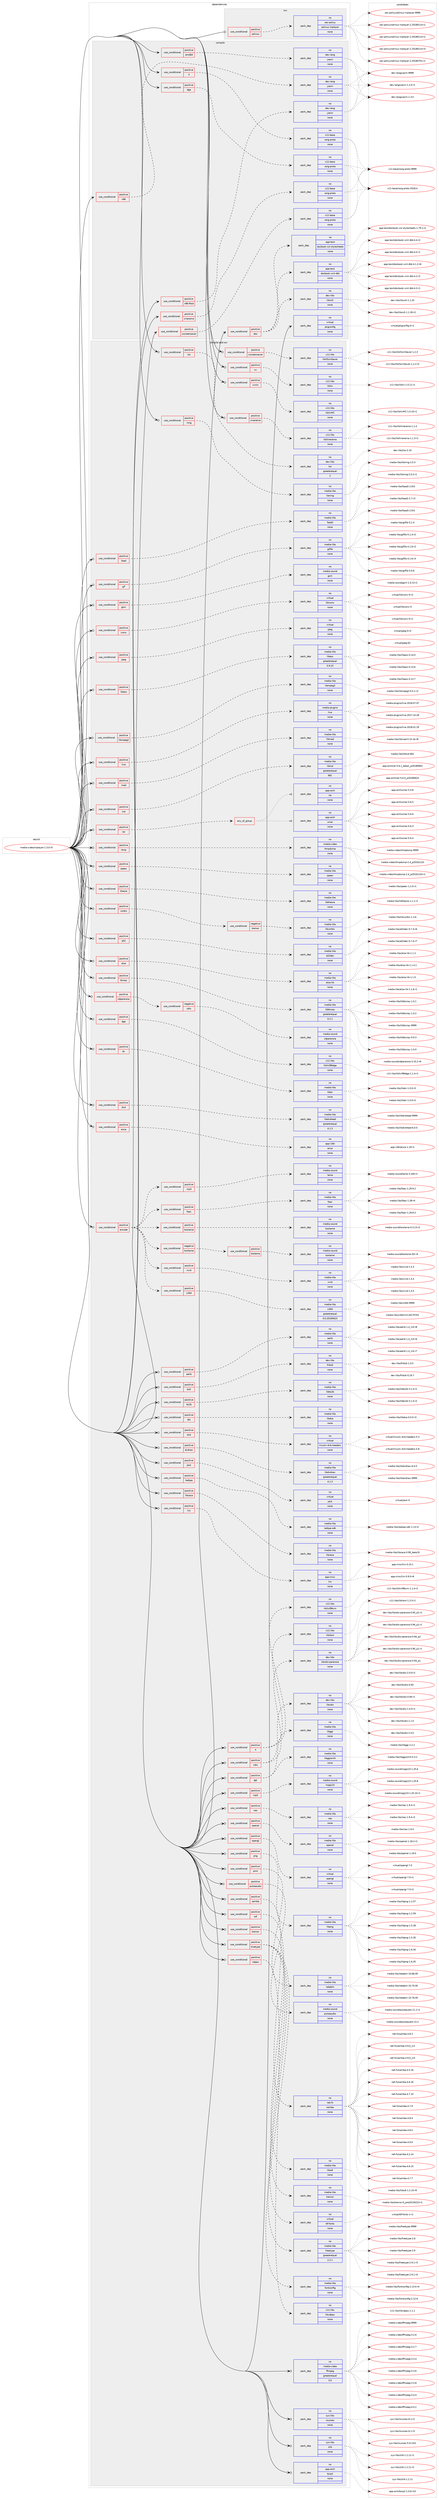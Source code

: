 digraph prolog {

# *************
# Graph options
# *************

newrank=true;
concentrate=true;
compound=true;
graph [rankdir=LR,fontname=Helvetica,fontsize=10,ranksep=1.5];#, ranksep=2.5, nodesep=0.2];
edge  [arrowhead=vee];
node  [fontname=Helvetica,fontsize=10];

# **********
# The ebuild
# **********

subgraph cluster_leftcol {
color=gray;
rank=same;
label=<<i>ebuild</i>>;
id [label="media-video/mplayer-1.3.0-r5", color=red, width=4, href="../media-video/mplayer-1.3.0-r5.svg"];
}

# ****************
# The dependencies
# ****************

subgraph cluster_midcol {
color=gray;
label=<<i>dependencies</i>>;
subgraph cluster_compile {
fillcolor="#eeeeee";
style=filled;
label=<<i>compile</i>>;
subgraph cond3124 {
dependency9852 [label=<<TABLE BORDER="0" CELLBORDER="1" CELLSPACING="0" CELLPADDING="4"><TR><TD ROWSPAN="3" CELLPADDING="10">use_conditional</TD></TR><TR><TD>positive</TD></TR><TR><TD>X</TD></TR></TABLE>>, shape=none, color=red];
subgraph pack6556 {
dependency9853 [label=<<TABLE BORDER="0" CELLBORDER="1" CELLSPACING="0" CELLPADDING="4" WIDTH="220"><TR><TD ROWSPAN="6" CELLPADDING="30">pack_dep</TD></TR><TR><TD WIDTH="110">no</TD></TR><TR><TD>x11-base</TD></TR><TR><TD>xorg-proto</TD></TR><TR><TD>none</TD></TR><TR><TD></TD></TR></TABLE>>, shape=none, color=blue];
}
dependency9852:e -> dependency9853:w [weight=20,style="dashed",arrowhead="vee"];
}
id:e -> dependency9852:w [weight=20,style="solid",arrowhead="vee"];
subgraph cond3125 {
dependency9854 [label=<<TABLE BORDER="0" CELLBORDER="1" CELLSPACING="0" CELLPADDING="4"><TR><TD ROWSPAN="3" CELLPADDING="10">use_conditional</TD></TR><TR><TD>positive</TD></TR><TR><TD>amd64</TD></TR></TABLE>>, shape=none, color=red];
subgraph pack6557 {
dependency9855 [label=<<TABLE BORDER="0" CELLBORDER="1" CELLSPACING="0" CELLPADDING="4" WIDTH="220"><TR><TD ROWSPAN="6" CELLPADDING="30">pack_dep</TD></TR><TR><TD WIDTH="110">no</TD></TR><TR><TD>dev-lang</TD></TR><TR><TD>yasm</TD></TR><TR><TD>none</TD></TR><TR><TD></TD></TR></TABLE>>, shape=none, color=blue];
}
dependency9854:e -> dependency9855:w [weight=20,style="dashed",arrowhead="vee"];
}
id:e -> dependency9854:w [weight=20,style="solid",arrowhead="vee"];
subgraph cond3126 {
dependency9856 [label=<<TABLE BORDER="0" CELLBORDER="1" CELLSPACING="0" CELLPADDING="4"><TR><TD ROWSPAN="3" CELLPADDING="10">use_conditional</TD></TR><TR><TD>positive</TD></TR><TR><TD>dga</TD></TR></TABLE>>, shape=none, color=red];
subgraph pack6558 {
dependency9857 [label=<<TABLE BORDER="0" CELLBORDER="1" CELLSPACING="0" CELLPADDING="4" WIDTH="220"><TR><TD ROWSPAN="6" CELLPADDING="30">pack_dep</TD></TR><TR><TD WIDTH="110">no</TD></TR><TR><TD>x11-base</TD></TR><TR><TD>xorg-proto</TD></TR><TR><TD>none</TD></TR><TR><TD></TD></TR></TABLE>>, shape=none, color=blue];
}
dependency9856:e -> dependency9857:w [weight=20,style="dashed",arrowhead="vee"];
}
id:e -> dependency9856:w [weight=20,style="solid",arrowhead="vee"];
subgraph cond3127 {
dependency9858 [label=<<TABLE BORDER="0" CELLBORDER="1" CELLSPACING="0" CELLPADDING="4"><TR><TD ROWSPAN="3" CELLPADDING="10">use_conditional</TD></TR><TR><TD>positive</TD></TR><TR><TD>doc</TD></TR></TABLE>>, shape=none, color=red];
subgraph pack6559 {
dependency9859 [label=<<TABLE BORDER="0" CELLBORDER="1" CELLSPACING="0" CELLPADDING="4" WIDTH="220"><TR><TD ROWSPAN="6" CELLPADDING="30">pack_dep</TD></TR><TR><TD WIDTH="110">no</TD></TR><TR><TD>dev-libs</TD></TR><TR><TD>libxslt</TD></TR><TR><TD>none</TD></TR><TR><TD></TD></TR></TABLE>>, shape=none, color=blue];
}
dependency9858:e -> dependency9859:w [weight=20,style="dashed",arrowhead="vee"];
subgraph pack6560 {
dependency9860 [label=<<TABLE BORDER="0" CELLBORDER="1" CELLSPACING="0" CELLPADDING="4" WIDTH="220"><TR><TD ROWSPAN="6" CELLPADDING="30">pack_dep</TD></TR><TR><TD WIDTH="110">no</TD></TR><TR><TD>app-text</TD></TR><TR><TD>docbook-xml-dtd</TD></TR><TR><TD>none</TD></TR><TR><TD></TD></TR></TABLE>>, shape=none, color=blue];
}
dependency9858:e -> dependency9860:w [weight=20,style="dashed",arrowhead="vee"];
subgraph pack6561 {
dependency9861 [label=<<TABLE BORDER="0" CELLBORDER="1" CELLSPACING="0" CELLPADDING="4" WIDTH="220"><TR><TD ROWSPAN="6" CELLPADDING="30">pack_dep</TD></TR><TR><TD WIDTH="110">no</TD></TR><TR><TD>app-text</TD></TR><TR><TD>docbook-xsl-stylesheets</TD></TR><TR><TD>none</TD></TR><TR><TD></TD></TR></TABLE>>, shape=none, color=blue];
}
dependency9858:e -> dependency9861:w [weight=20,style="dashed",arrowhead="vee"];
}
id:e -> dependency9858:w [weight=20,style="solid",arrowhead="vee"];
subgraph cond3128 {
dependency9862 [label=<<TABLE BORDER="0" CELLBORDER="1" CELLSPACING="0" CELLPADDING="4"><TR><TD ROWSPAN="3" CELLPADDING="10">use_conditional</TD></TR><TR><TD>positive</TD></TR><TR><TD>x86</TD></TR></TABLE>>, shape=none, color=red];
subgraph pack6562 {
dependency9863 [label=<<TABLE BORDER="0" CELLBORDER="1" CELLSPACING="0" CELLPADDING="4" WIDTH="220"><TR><TD ROWSPAN="6" CELLPADDING="30">pack_dep</TD></TR><TR><TD WIDTH="110">no</TD></TR><TR><TD>dev-lang</TD></TR><TR><TD>yasm</TD></TR><TR><TD>none</TD></TR><TR><TD></TD></TR></TABLE>>, shape=none, color=blue];
}
dependency9862:e -> dependency9863:w [weight=20,style="dashed",arrowhead="vee"];
}
id:e -> dependency9862:w [weight=20,style="solid",arrowhead="vee"];
subgraph cond3129 {
dependency9864 [label=<<TABLE BORDER="0" CELLBORDER="1" CELLSPACING="0" CELLPADDING="4"><TR><TD ROWSPAN="3" CELLPADDING="10">use_conditional</TD></TR><TR><TD>positive</TD></TR><TR><TD>x86-fbsd</TD></TR></TABLE>>, shape=none, color=red];
subgraph pack6563 {
dependency9865 [label=<<TABLE BORDER="0" CELLBORDER="1" CELLSPACING="0" CELLPADDING="4" WIDTH="220"><TR><TD ROWSPAN="6" CELLPADDING="30">pack_dep</TD></TR><TR><TD WIDTH="110">no</TD></TR><TR><TD>dev-lang</TD></TR><TR><TD>yasm</TD></TR><TR><TD>none</TD></TR><TR><TD></TD></TR></TABLE>>, shape=none, color=blue];
}
dependency9864:e -> dependency9865:w [weight=20,style="dashed",arrowhead="vee"];
}
id:e -> dependency9864:w [weight=20,style="solid",arrowhead="vee"];
subgraph cond3130 {
dependency9866 [label=<<TABLE BORDER="0" CELLBORDER="1" CELLSPACING="0" CELLPADDING="4"><TR><TD ROWSPAN="3" CELLPADDING="10">use_conditional</TD></TR><TR><TD>positive</TD></TR><TR><TD>xinerama</TD></TR></TABLE>>, shape=none, color=red];
subgraph pack6564 {
dependency9867 [label=<<TABLE BORDER="0" CELLBORDER="1" CELLSPACING="0" CELLPADDING="4" WIDTH="220"><TR><TD ROWSPAN="6" CELLPADDING="30">pack_dep</TD></TR><TR><TD WIDTH="110">no</TD></TR><TR><TD>x11-base</TD></TR><TR><TD>xorg-proto</TD></TR><TR><TD>none</TD></TR><TR><TD></TD></TR></TABLE>>, shape=none, color=blue];
}
dependency9866:e -> dependency9867:w [weight=20,style="dashed",arrowhead="vee"];
}
id:e -> dependency9866:w [weight=20,style="solid",arrowhead="vee"];
subgraph cond3131 {
dependency9868 [label=<<TABLE BORDER="0" CELLBORDER="1" CELLSPACING="0" CELLPADDING="4"><TR><TD ROWSPAN="3" CELLPADDING="10">use_conditional</TD></TR><TR><TD>positive</TD></TR><TR><TD>xscreensaver</TD></TR></TABLE>>, shape=none, color=red];
subgraph pack6565 {
dependency9869 [label=<<TABLE BORDER="0" CELLBORDER="1" CELLSPACING="0" CELLPADDING="4" WIDTH="220"><TR><TD ROWSPAN="6" CELLPADDING="30">pack_dep</TD></TR><TR><TD WIDTH="110">no</TD></TR><TR><TD>x11-base</TD></TR><TR><TD>xorg-proto</TD></TR><TR><TD>none</TD></TR><TR><TD></TD></TR></TABLE>>, shape=none, color=blue];
}
dependency9868:e -> dependency9869:w [weight=20,style="dashed",arrowhead="vee"];
}
id:e -> dependency9868:w [weight=20,style="solid",arrowhead="vee"];
subgraph pack6566 {
dependency9870 [label=<<TABLE BORDER="0" CELLBORDER="1" CELLSPACING="0" CELLPADDING="4" WIDTH="220"><TR><TD ROWSPAN="6" CELLPADDING="30">pack_dep</TD></TR><TR><TD WIDTH="110">no</TD></TR><TR><TD>virtual</TD></TR><TR><TD>pkgconfig</TD></TR><TR><TD>none</TD></TR><TR><TD></TD></TR></TABLE>>, shape=none, color=blue];
}
id:e -> dependency9870:w [weight=20,style="solid",arrowhead="vee"];
}
subgraph cluster_compileandrun {
fillcolor="#eeeeee";
style=filled;
label=<<i>compile and run</i>>;
subgraph cond3132 {
dependency9871 [label=<<TABLE BORDER="0" CELLBORDER="1" CELLSPACING="0" CELLPADDING="4"><TR><TD ROWSPAN="3" CELLPADDING="10">use_conditional</TD></TR><TR><TD>positive</TD></TR><TR><TD>X</TD></TR></TABLE>>, shape=none, color=red];
subgraph pack6567 {
dependency9872 [label=<<TABLE BORDER="0" CELLBORDER="1" CELLSPACING="0" CELLPADDING="4" WIDTH="220"><TR><TD ROWSPAN="6" CELLPADDING="30">pack_dep</TD></TR><TR><TD WIDTH="110">no</TD></TR><TR><TD>x11-libs</TD></TR><TR><TD>libXext</TD></TR><TR><TD>none</TD></TR><TR><TD></TD></TR></TABLE>>, shape=none, color=blue];
}
dependency9871:e -> dependency9872:w [weight=20,style="dashed",arrowhead="vee"];
subgraph pack6568 {
dependency9873 [label=<<TABLE BORDER="0" CELLBORDER="1" CELLSPACING="0" CELLPADDING="4" WIDTH="220"><TR><TD ROWSPAN="6" CELLPADDING="30">pack_dep</TD></TR><TR><TD WIDTH="110">no</TD></TR><TR><TD>x11-libs</TD></TR><TR><TD>libXxf86vm</TD></TR><TR><TD>none</TD></TR><TR><TD></TD></TR></TABLE>>, shape=none, color=blue];
}
dependency9871:e -> dependency9873:w [weight=20,style="dashed",arrowhead="vee"];
}
id:e -> dependency9871:w [weight=20,style="solid",arrowhead="odotvee"];
subgraph cond3133 {
dependency9874 [label=<<TABLE BORDER="0" CELLBORDER="1" CELLSPACING="0" CELLPADDING="4"><TR><TD ROWSPAN="3" CELLPADDING="10">use_conditional</TD></TR><TR><TD>positive</TD></TR><TR><TD>a52</TD></TR></TABLE>>, shape=none, color=red];
subgraph pack6569 {
dependency9875 [label=<<TABLE BORDER="0" CELLBORDER="1" CELLSPACING="0" CELLPADDING="4" WIDTH="220"><TR><TD ROWSPAN="6" CELLPADDING="30">pack_dep</TD></TR><TR><TD WIDTH="110">no</TD></TR><TR><TD>media-libs</TD></TR><TR><TD>a52dec</TD></TR><TR><TD>none</TD></TR><TR><TD></TD></TR></TABLE>>, shape=none, color=blue];
}
dependency9874:e -> dependency9875:w [weight=20,style="dashed",arrowhead="vee"];
}
id:e -> dependency9874:w [weight=20,style="solid",arrowhead="odotvee"];
subgraph cond3134 {
dependency9876 [label=<<TABLE BORDER="0" CELLBORDER="1" CELLSPACING="0" CELLPADDING="4"><TR><TD ROWSPAN="3" CELLPADDING="10">use_conditional</TD></TR><TR><TD>positive</TD></TR><TR><TD>aalib</TD></TR></TABLE>>, shape=none, color=red];
subgraph pack6570 {
dependency9877 [label=<<TABLE BORDER="0" CELLBORDER="1" CELLSPACING="0" CELLPADDING="4" WIDTH="220"><TR><TD ROWSPAN="6" CELLPADDING="30">pack_dep</TD></TR><TR><TD WIDTH="110">no</TD></TR><TR><TD>media-libs</TD></TR><TR><TD>aalib</TD></TR><TR><TD>none</TD></TR><TR><TD></TD></TR></TABLE>>, shape=none, color=blue];
}
dependency9876:e -> dependency9877:w [weight=20,style="dashed",arrowhead="vee"];
}
id:e -> dependency9876:w [weight=20,style="solid",arrowhead="odotvee"];
subgraph cond3135 {
dependency9878 [label=<<TABLE BORDER="0" CELLBORDER="1" CELLSPACING="0" CELLPADDING="4"><TR><TD ROWSPAN="3" CELLPADDING="10">use_conditional</TD></TR><TR><TD>positive</TD></TR><TR><TD>alsa</TD></TR></TABLE>>, shape=none, color=red];
subgraph pack6571 {
dependency9879 [label=<<TABLE BORDER="0" CELLBORDER="1" CELLSPACING="0" CELLPADDING="4" WIDTH="220"><TR><TD ROWSPAN="6" CELLPADDING="30">pack_dep</TD></TR><TR><TD WIDTH="110">no</TD></TR><TR><TD>media-libs</TD></TR><TR><TD>alsa-lib</TD></TR><TR><TD>none</TD></TR><TR><TD></TD></TR></TABLE>>, shape=none, color=blue];
}
dependency9878:e -> dependency9879:w [weight=20,style="dashed",arrowhead="vee"];
}
id:e -> dependency9878:w [weight=20,style="solid",arrowhead="odotvee"];
subgraph cond3136 {
dependency9880 [label=<<TABLE BORDER="0" CELLBORDER="1" CELLSPACING="0" CELLPADDING="4"><TR><TD ROWSPAN="3" CELLPADDING="10">use_conditional</TD></TR><TR><TD>positive</TD></TR><TR><TD>bidi</TD></TR></TABLE>>, shape=none, color=red];
subgraph pack6572 {
dependency9881 [label=<<TABLE BORDER="0" CELLBORDER="1" CELLSPACING="0" CELLPADDING="4" WIDTH="220"><TR><TD ROWSPAN="6" CELLPADDING="30">pack_dep</TD></TR><TR><TD WIDTH="110">no</TD></TR><TR><TD>dev-libs</TD></TR><TR><TD>fribidi</TD></TR><TR><TD>none</TD></TR><TR><TD></TD></TR></TABLE>>, shape=none, color=blue];
}
dependency9880:e -> dependency9881:w [weight=20,style="dashed",arrowhead="vee"];
}
id:e -> dependency9880:w [weight=20,style="solid",arrowhead="odotvee"];
subgraph cond3137 {
dependency9882 [label=<<TABLE BORDER="0" CELLBORDER="1" CELLSPACING="0" CELLPADDING="4"><TR><TD ROWSPAN="3" CELLPADDING="10">use_conditional</TD></TR><TR><TD>positive</TD></TR><TR><TD>bluray</TD></TR></TABLE>>, shape=none, color=red];
subgraph pack6573 {
dependency9883 [label=<<TABLE BORDER="0" CELLBORDER="1" CELLSPACING="0" CELLPADDING="4" WIDTH="220"><TR><TD ROWSPAN="6" CELLPADDING="30">pack_dep</TD></TR><TR><TD WIDTH="110">no</TD></TR><TR><TD>media-libs</TD></TR><TR><TD>libbluray</TD></TR><TR><TD>greaterequal</TD></TR><TR><TD>0.2.1</TD></TR></TABLE>>, shape=none, color=blue];
}
dependency9882:e -> dependency9883:w [weight=20,style="dashed",arrowhead="vee"];
}
id:e -> dependency9882:w [weight=20,style="solid",arrowhead="odotvee"];
subgraph cond3138 {
dependency9884 [label=<<TABLE BORDER="0" CELLBORDER="1" CELLSPACING="0" CELLPADDING="4"><TR><TD ROWSPAN="3" CELLPADDING="10">use_conditional</TD></TR><TR><TD>positive</TD></TR><TR><TD>bs2b</TD></TR></TABLE>>, shape=none, color=red];
subgraph pack6574 {
dependency9885 [label=<<TABLE BORDER="0" CELLBORDER="1" CELLSPACING="0" CELLPADDING="4" WIDTH="220"><TR><TD ROWSPAN="6" CELLPADDING="30">pack_dep</TD></TR><TR><TD WIDTH="110">no</TD></TR><TR><TD>media-libs</TD></TR><TR><TD>libbs2b</TD></TR><TR><TD>none</TD></TR><TR><TD></TD></TR></TABLE>>, shape=none, color=blue];
}
dependency9884:e -> dependency9885:w [weight=20,style="dashed",arrowhead="vee"];
}
id:e -> dependency9884:w [weight=20,style="solid",arrowhead="odotvee"];
subgraph cond3139 {
dependency9886 [label=<<TABLE BORDER="0" CELLBORDER="1" CELLSPACING="0" CELLPADDING="4"><TR><TD ROWSPAN="3" CELLPADDING="10">use_conditional</TD></TR><TR><TD>positive</TD></TR><TR><TD>cdio</TD></TR></TABLE>>, shape=none, color=red];
subgraph pack6575 {
dependency9887 [label=<<TABLE BORDER="0" CELLBORDER="1" CELLSPACING="0" CELLPADDING="4" WIDTH="220"><TR><TD ROWSPAN="6" CELLPADDING="30">pack_dep</TD></TR><TR><TD WIDTH="110">no</TD></TR><TR><TD>dev-libs</TD></TR><TR><TD>libcdio</TD></TR><TR><TD>none</TD></TR><TR><TD></TD></TR></TABLE>>, shape=none, color=blue];
}
dependency9886:e -> dependency9887:w [weight=20,style="dashed",arrowhead="vee"];
subgraph pack6576 {
dependency9888 [label=<<TABLE BORDER="0" CELLBORDER="1" CELLSPACING="0" CELLPADDING="4" WIDTH="220"><TR><TD ROWSPAN="6" CELLPADDING="30">pack_dep</TD></TR><TR><TD WIDTH="110">no</TD></TR><TR><TD>dev-libs</TD></TR><TR><TD>libcdio-paranoia</TD></TR><TR><TD>none</TD></TR><TR><TD></TD></TR></TABLE>>, shape=none, color=blue];
}
dependency9886:e -> dependency9888:w [weight=20,style="dashed",arrowhead="vee"];
}
id:e -> dependency9886:w [weight=20,style="solid",arrowhead="odotvee"];
subgraph cond3140 {
dependency9889 [label=<<TABLE BORDER="0" CELLBORDER="1" CELLSPACING="0" CELLPADDING="4"><TR><TD ROWSPAN="3" CELLPADDING="10">use_conditional</TD></TR><TR><TD>positive</TD></TR><TR><TD>cdparanoia</TD></TR></TABLE>>, shape=none, color=red];
subgraph cond3141 {
dependency9890 [label=<<TABLE BORDER="0" CELLBORDER="1" CELLSPACING="0" CELLPADDING="4"><TR><TD ROWSPAN="3" CELLPADDING="10">use_conditional</TD></TR><TR><TD>negative</TD></TR><TR><TD>cdio</TD></TR></TABLE>>, shape=none, color=red];
subgraph pack6577 {
dependency9891 [label=<<TABLE BORDER="0" CELLBORDER="1" CELLSPACING="0" CELLPADDING="4" WIDTH="220"><TR><TD ROWSPAN="6" CELLPADDING="30">pack_dep</TD></TR><TR><TD WIDTH="110">no</TD></TR><TR><TD>media-sound</TD></TR><TR><TD>cdparanoia</TD></TR><TR><TD>none</TD></TR><TR><TD></TD></TR></TABLE>>, shape=none, color=blue];
}
dependency9890:e -> dependency9891:w [weight=20,style="dashed",arrowhead="vee"];
}
dependency9889:e -> dependency9890:w [weight=20,style="dashed",arrowhead="vee"];
}
id:e -> dependency9889:w [weight=20,style="solid",arrowhead="odotvee"];
subgraph cond3142 {
dependency9892 [label=<<TABLE BORDER="0" CELLBORDER="1" CELLSPACING="0" CELLPADDING="4"><TR><TD ROWSPAN="3" CELLPADDING="10">use_conditional</TD></TR><TR><TD>positive</TD></TR><TR><TD>dga</TD></TR></TABLE>>, shape=none, color=red];
subgraph pack6578 {
dependency9893 [label=<<TABLE BORDER="0" CELLBORDER="1" CELLSPACING="0" CELLPADDING="4" WIDTH="220"><TR><TD ROWSPAN="6" CELLPADDING="30">pack_dep</TD></TR><TR><TD WIDTH="110">no</TD></TR><TR><TD>x11-libs</TD></TR><TR><TD>libXxf86dga</TD></TR><TR><TD>none</TD></TR><TR><TD></TD></TR></TABLE>>, shape=none, color=blue];
}
dependency9892:e -> dependency9893:w [weight=20,style="dashed",arrowhead="vee"];
}
id:e -> dependency9892:w [weight=20,style="solid",arrowhead="odotvee"];
subgraph cond3143 {
dependency9894 [label=<<TABLE BORDER="0" CELLBORDER="1" CELLSPACING="0" CELLPADDING="4"><TR><TD ROWSPAN="3" CELLPADDING="10">use_conditional</TD></TR><TR><TD>positive</TD></TR><TR><TD>dts</TD></TR></TABLE>>, shape=none, color=red];
subgraph pack6579 {
dependency9895 [label=<<TABLE BORDER="0" CELLBORDER="1" CELLSPACING="0" CELLPADDING="4" WIDTH="220"><TR><TD ROWSPAN="6" CELLPADDING="30">pack_dep</TD></TR><TR><TD WIDTH="110">no</TD></TR><TR><TD>media-libs</TD></TR><TR><TD>libdca</TD></TR><TR><TD>none</TD></TR><TR><TD></TD></TR></TABLE>>, shape=none, color=blue];
}
dependency9894:e -> dependency9895:w [weight=20,style="dashed",arrowhead="vee"];
}
id:e -> dependency9894:w [weight=20,style="solid",arrowhead="odotvee"];
subgraph cond3144 {
dependency9896 [label=<<TABLE BORDER="0" CELLBORDER="1" CELLSPACING="0" CELLPADDING="4"><TR><TD ROWSPAN="3" CELLPADDING="10">use_conditional</TD></TR><TR><TD>positive</TD></TR><TR><TD>dv</TD></TR></TABLE>>, shape=none, color=red];
subgraph pack6580 {
dependency9897 [label=<<TABLE BORDER="0" CELLBORDER="1" CELLSPACING="0" CELLPADDING="4" WIDTH="220"><TR><TD ROWSPAN="6" CELLPADDING="30">pack_dep</TD></TR><TR><TD WIDTH="110">no</TD></TR><TR><TD>media-libs</TD></TR><TR><TD>libdv</TD></TR><TR><TD>none</TD></TR><TR><TD></TD></TR></TABLE>>, shape=none, color=blue];
}
dependency9896:e -> dependency9897:w [weight=20,style="dashed",arrowhead="vee"];
}
id:e -> dependency9896:w [weight=20,style="solid",arrowhead="odotvee"];
subgraph cond3145 {
dependency9898 [label=<<TABLE BORDER="0" CELLBORDER="1" CELLSPACING="0" CELLPADDING="4"><TR><TD ROWSPAN="3" CELLPADDING="10">use_conditional</TD></TR><TR><TD>positive</TD></TR><TR><TD>dvb</TD></TR></TABLE>>, shape=none, color=red];
subgraph pack6581 {
dependency9899 [label=<<TABLE BORDER="0" CELLBORDER="1" CELLSPACING="0" CELLPADDING="4" WIDTH="220"><TR><TD ROWSPAN="6" CELLPADDING="30">pack_dep</TD></TR><TR><TD WIDTH="110">no</TD></TR><TR><TD>virtual</TD></TR><TR><TD>linuxtv-dvb-headers</TD></TR><TR><TD>none</TD></TR><TR><TD></TD></TR></TABLE>>, shape=none, color=blue];
}
dependency9898:e -> dependency9899:w [weight=20,style="dashed",arrowhead="vee"];
}
id:e -> dependency9898:w [weight=20,style="solid",arrowhead="odotvee"];
subgraph cond3146 {
dependency9900 [label=<<TABLE BORDER="0" CELLBORDER="1" CELLSPACING="0" CELLPADDING="4"><TR><TD ROWSPAN="3" CELLPADDING="10">use_conditional</TD></TR><TR><TD>positive</TD></TR><TR><TD>dvd</TD></TR></TABLE>>, shape=none, color=red];
subgraph pack6582 {
dependency9901 [label=<<TABLE BORDER="0" CELLBORDER="1" CELLSPACING="0" CELLPADDING="4" WIDTH="220"><TR><TD ROWSPAN="6" CELLPADDING="30">pack_dep</TD></TR><TR><TD WIDTH="110">no</TD></TR><TR><TD>media-libs</TD></TR><TR><TD>libdvdread</TD></TR><TR><TD>greaterequal</TD></TR><TR><TD>4.1.3</TD></TR></TABLE>>, shape=none, color=blue];
}
dependency9900:e -> dependency9901:w [weight=20,style="dashed",arrowhead="vee"];
}
id:e -> dependency9900:w [weight=20,style="solid",arrowhead="odotvee"];
subgraph cond3147 {
dependency9902 [label=<<TABLE BORDER="0" CELLBORDER="1" CELLSPACING="0" CELLPADDING="4"><TR><TD ROWSPAN="3" CELLPADDING="10">use_conditional</TD></TR><TR><TD>positive</TD></TR><TR><TD>dvdnav</TD></TR></TABLE>>, shape=none, color=red];
subgraph pack6583 {
dependency9903 [label=<<TABLE BORDER="0" CELLBORDER="1" CELLSPACING="0" CELLPADDING="4" WIDTH="220"><TR><TD ROWSPAN="6" CELLPADDING="30">pack_dep</TD></TR><TR><TD WIDTH="110">no</TD></TR><TR><TD>media-libs</TD></TR><TR><TD>libdvdnav</TD></TR><TR><TD>greaterequal</TD></TR><TR><TD>4.1.3</TD></TR></TABLE>>, shape=none, color=blue];
}
dependency9902:e -> dependency9903:w [weight=20,style="dashed",arrowhead="vee"];
}
id:e -> dependency9902:w [weight=20,style="solid",arrowhead="odotvee"];
subgraph cond3148 {
dependency9904 [label=<<TABLE BORDER="0" CELLBORDER="1" CELLSPACING="0" CELLPADDING="4"><TR><TD ROWSPAN="3" CELLPADDING="10">use_conditional</TD></TR><TR><TD>positive</TD></TR><TR><TD>enca</TD></TR></TABLE>>, shape=none, color=red];
subgraph pack6584 {
dependency9905 [label=<<TABLE BORDER="0" CELLBORDER="1" CELLSPACING="0" CELLPADDING="4" WIDTH="220"><TR><TD ROWSPAN="6" CELLPADDING="30">pack_dep</TD></TR><TR><TD WIDTH="110">no</TD></TR><TR><TD>app-i18n</TD></TR><TR><TD>enca</TD></TR><TR><TD>none</TD></TR><TR><TD></TD></TR></TABLE>>, shape=none, color=blue];
}
dependency9904:e -> dependency9905:w [weight=20,style="dashed",arrowhead="vee"];
}
id:e -> dependency9904:w [weight=20,style="solid",arrowhead="odotvee"];
subgraph cond3149 {
dependency9906 [label=<<TABLE BORDER="0" CELLBORDER="1" CELLSPACING="0" CELLPADDING="4"><TR><TD ROWSPAN="3" CELLPADDING="10">use_conditional</TD></TR><TR><TD>positive</TD></TR><TR><TD>encode</TD></TR></TABLE>>, shape=none, color=red];
subgraph cond3150 {
dependency9907 [label=<<TABLE BORDER="0" CELLBORDER="1" CELLSPACING="0" CELLPADDING="4"><TR><TD ROWSPAN="3" CELLPADDING="10">use_conditional</TD></TR><TR><TD>negative</TD></TR><TR><TD>twolame</TD></TR></TABLE>>, shape=none, color=red];
subgraph cond3151 {
dependency9908 [label=<<TABLE BORDER="0" CELLBORDER="1" CELLSPACING="0" CELLPADDING="4"><TR><TD ROWSPAN="3" CELLPADDING="10">use_conditional</TD></TR><TR><TD>positive</TD></TR><TR><TD>toolame</TD></TR></TABLE>>, shape=none, color=red];
subgraph pack6585 {
dependency9909 [label=<<TABLE BORDER="0" CELLBORDER="1" CELLSPACING="0" CELLPADDING="4" WIDTH="220"><TR><TD ROWSPAN="6" CELLPADDING="30">pack_dep</TD></TR><TR><TD WIDTH="110">no</TD></TR><TR><TD>media-sound</TD></TR><TR><TD>toolame</TD></TR><TR><TD>none</TD></TR><TR><TD></TD></TR></TABLE>>, shape=none, color=blue];
}
dependency9908:e -> dependency9909:w [weight=20,style="dashed",arrowhead="vee"];
}
dependency9907:e -> dependency9908:w [weight=20,style="dashed",arrowhead="vee"];
}
dependency9906:e -> dependency9907:w [weight=20,style="dashed",arrowhead="vee"];
subgraph cond3152 {
dependency9910 [label=<<TABLE BORDER="0" CELLBORDER="1" CELLSPACING="0" CELLPADDING="4"><TR><TD ROWSPAN="3" CELLPADDING="10">use_conditional</TD></TR><TR><TD>positive</TD></TR><TR><TD>twolame</TD></TR></TABLE>>, shape=none, color=red];
subgraph pack6586 {
dependency9911 [label=<<TABLE BORDER="0" CELLBORDER="1" CELLSPACING="0" CELLPADDING="4" WIDTH="220"><TR><TD ROWSPAN="6" CELLPADDING="30">pack_dep</TD></TR><TR><TD WIDTH="110">no</TD></TR><TR><TD>media-sound</TD></TR><TR><TD>twolame</TD></TR><TR><TD>none</TD></TR><TR><TD></TD></TR></TABLE>>, shape=none, color=blue];
}
dependency9910:e -> dependency9911:w [weight=20,style="dashed",arrowhead="vee"];
}
dependency9906:e -> dependency9910:w [weight=20,style="dashed",arrowhead="vee"];
subgraph cond3153 {
dependency9912 [label=<<TABLE BORDER="0" CELLBORDER="1" CELLSPACING="0" CELLPADDING="4"><TR><TD ROWSPAN="3" CELLPADDING="10">use_conditional</TD></TR><TR><TD>positive</TD></TR><TR><TD>faac</TD></TR></TABLE>>, shape=none, color=red];
subgraph pack6587 {
dependency9913 [label=<<TABLE BORDER="0" CELLBORDER="1" CELLSPACING="0" CELLPADDING="4" WIDTH="220"><TR><TD ROWSPAN="6" CELLPADDING="30">pack_dep</TD></TR><TR><TD WIDTH="110">no</TD></TR><TR><TD>media-libs</TD></TR><TR><TD>faac</TD></TR><TR><TD>none</TD></TR><TR><TD></TD></TR></TABLE>>, shape=none, color=blue];
}
dependency9912:e -> dependency9913:w [weight=20,style="dashed",arrowhead="vee"];
}
dependency9906:e -> dependency9912:w [weight=20,style="dashed",arrowhead="vee"];
subgraph cond3154 {
dependency9914 [label=<<TABLE BORDER="0" CELLBORDER="1" CELLSPACING="0" CELLPADDING="4"><TR><TD ROWSPAN="3" CELLPADDING="10">use_conditional</TD></TR><TR><TD>positive</TD></TR><TR><TD>mp3</TD></TR></TABLE>>, shape=none, color=red];
subgraph pack6588 {
dependency9915 [label=<<TABLE BORDER="0" CELLBORDER="1" CELLSPACING="0" CELLPADDING="4" WIDTH="220"><TR><TD ROWSPAN="6" CELLPADDING="30">pack_dep</TD></TR><TR><TD WIDTH="110">no</TD></TR><TR><TD>media-sound</TD></TR><TR><TD>lame</TD></TR><TR><TD>none</TD></TR><TR><TD></TD></TR></TABLE>>, shape=none, color=blue];
}
dependency9914:e -> dependency9915:w [weight=20,style="dashed",arrowhead="vee"];
}
dependency9906:e -> dependency9914:w [weight=20,style="dashed",arrowhead="vee"];
subgraph cond3155 {
dependency9916 [label=<<TABLE BORDER="0" CELLBORDER="1" CELLSPACING="0" CELLPADDING="4"><TR><TD ROWSPAN="3" CELLPADDING="10">use_conditional</TD></TR><TR><TD>positive</TD></TR><TR><TD>x264</TD></TR></TABLE>>, shape=none, color=red];
subgraph pack6589 {
dependency9917 [label=<<TABLE BORDER="0" CELLBORDER="1" CELLSPACING="0" CELLPADDING="4" WIDTH="220"><TR><TD ROWSPAN="6" CELLPADDING="30">pack_dep</TD></TR><TR><TD WIDTH="110">no</TD></TR><TR><TD>media-libs</TD></TR><TR><TD>x264</TD></TR><TR><TD>greaterequal</TD></TR><TR><TD>0.0.20100423</TD></TR></TABLE>>, shape=none, color=blue];
}
dependency9916:e -> dependency9917:w [weight=20,style="dashed",arrowhead="vee"];
}
dependency9906:e -> dependency9916:w [weight=20,style="dashed",arrowhead="vee"];
subgraph cond3156 {
dependency9918 [label=<<TABLE BORDER="0" CELLBORDER="1" CELLSPACING="0" CELLPADDING="4"><TR><TD ROWSPAN="3" CELLPADDING="10">use_conditional</TD></TR><TR><TD>positive</TD></TR><TR><TD>xvid</TD></TR></TABLE>>, shape=none, color=red];
subgraph pack6590 {
dependency9919 [label=<<TABLE BORDER="0" CELLBORDER="1" CELLSPACING="0" CELLPADDING="4" WIDTH="220"><TR><TD ROWSPAN="6" CELLPADDING="30">pack_dep</TD></TR><TR><TD WIDTH="110">no</TD></TR><TR><TD>media-libs</TD></TR><TR><TD>xvid</TD></TR><TR><TD>none</TD></TR><TR><TD></TD></TR></TABLE>>, shape=none, color=blue];
}
dependency9918:e -> dependency9919:w [weight=20,style="dashed",arrowhead="vee"];
}
dependency9906:e -> dependency9918:w [weight=20,style="dashed",arrowhead="vee"];
}
id:e -> dependency9906:w [weight=20,style="solid",arrowhead="odotvee"];
subgraph cond3157 {
dependency9920 [label=<<TABLE BORDER="0" CELLBORDER="1" CELLSPACING="0" CELLPADDING="4"><TR><TD ROWSPAN="3" CELLPADDING="10">use_conditional</TD></TR><TR><TD>positive</TD></TR><TR><TD>faad</TD></TR></TABLE>>, shape=none, color=red];
subgraph pack6591 {
dependency9921 [label=<<TABLE BORDER="0" CELLBORDER="1" CELLSPACING="0" CELLPADDING="4" WIDTH="220"><TR><TD ROWSPAN="6" CELLPADDING="30">pack_dep</TD></TR><TR><TD WIDTH="110">no</TD></TR><TR><TD>media-libs</TD></TR><TR><TD>faad2</TD></TR><TR><TD>none</TD></TR><TR><TD></TD></TR></TABLE>>, shape=none, color=blue];
}
dependency9920:e -> dependency9921:w [weight=20,style="dashed",arrowhead="vee"];
}
id:e -> dependency9920:w [weight=20,style="solid",arrowhead="odotvee"];
subgraph cond3158 {
dependency9922 [label=<<TABLE BORDER="0" CELLBORDER="1" CELLSPACING="0" CELLPADDING="4"><TR><TD ROWSPAN="3" CELLPADDING="10">use_conditional</TD></TR><TR><TD>positive</TD></TR><TR><TD>ggi</TD></TR></TABLE>>, shape=none, color=red];
subgraph pack6592 {
dependency9923 [label=<<TABLE BORDER="0" CELLBORDER="1" CELLSPACING="0" CELLPADDING="4" WIDTH="220"><TR><TD ROWSPAN="6" CELLPADDING="30">pack_dep</TD></TR><TR><TD WIDTH="110">no</TD></TR><TR><TD>media-libs</TD></TR><TR><TD>libggi</TD></TR><TR><TD>none</TD></TR><TR><TD></TD></TR></TABLE>>, shape=none, color=blue];
}
dependency9922:e -> dependency9923:w [weight=20,style="dashed",arrowhead="vee"];
subgraph pack6593 {
dependency9924 [label=<<TABLE BORDER="0" CELLBORDER="1" CELLSPACING="0" CELLPADDING="4" WIDTH="220"><TR><TD ROWSPAN="6" CELLPADDING="30">pack_dep</TD></TR><TR><TD WIDTH="110">no</TD></TR><TR><TD>media-libs</TD></TR><TR><TD>libggiwmh</TD></TR><TR><TD>none</TD></TR><TR><TD></TD></TR></TABLE>>, shape=none, color=blue];
}
dependency9922:e -> dependency9924:w [weight=20,style="dashed",arrowhead="vee"];
}
id:e -> dependency9922:w [weight=20,style="solid",arrowhead="odotvee"];
subgraph cond3159 {
dependency9925 [label=<<TABLE BORDER="0" CELLBORDER="1" CELLSPACING="0" CELLPADDING="4"><TR><TD ROWSPAN="3" CELLPADDING="10">use_conditional</TD></TR><TR><TD>positive</TD></TR><TR><TD>gif</TD></TR></TABLE>>, shape=none, color=red];
subgraph pack6594 {
dependency9926 [label=<<TABLE BORDER="0" CELLBORDER="1" CELLSPACING="0" CELLPADDING="4" WIDTH="220"><TR><TD ROWSPAN="6" CELLPADDING="30">pack_dep</TD></TR><TR><TD WIDTH="110">no</TD></TR><TR><TD>media-libs</TD></TR><TR><TD>giflib</TD></TR><TR><TD>none</TD></TR><TR><TD></TD></TR></TABLE>>, shape=none, color=blue];
}
dependency9925:e -> dependency9926:w [weight=20,style="dashed",arrowhead="vee"];
}
id:e -> dependency9925:w [weight=20,style="solid",arrowhead="odotvee"];
subgraph cond3160 {
dependency9927 [label=<<TABLE BORDER="0" CELLBORDER="1" CELLSPACING="0" CELLPADDING="4"><TR><TD ROWSPAN="3" CELLPADDING="10">use_conditional</TD></TR><TR><TD>positive</TD></TR><TR><TD>gsm</TD></TR></TABLE>>, shape=none, color=red];
subgraph pack6595 {
dependency9928 [label=<<TABLE BORDER="0" CELLBORDER="1" CELLSPACING="0" CELLPADDING="4" WIDTH="220"><TR><TD ROWSPAN="6" CELLPADDING="30">pack_dep</TD></TR><TR><TD WIDTH="110">no</TD></TR><TR><TD>media-sound</TD></TR><TR><TD>gsm</TD></TR><TR><TD>none</TD></TR><TR><TD></TD></TR></TABLE>>, shape=none, color=blue];
}
dependency9927:e -> dependency9928:w [weight=20,style="dashed",arrowhead="vee"];
}
id:e -> dependency9927:w [weight=20,style="solid",arrowhead="odotvee"];
subgraph cond3161 {
dependency9929 [label=<<TABLE BORDER="0" CELLBORDER="1" CELLSPACING="0" CELLPADDING="4"><TR><TD ROWSPAN="3" CELLPADDING="10">use_conditional</TD></TR><TR><TD>positive</TD></TR><TR><TD>iconv</TD></TR></TABLE>>, shape=none, color=red];
subgraph pack6596 {
dependency9930 [label=<<TABLE BORDER="0" CELLBORDER="1" CELLSPACING="0" CELLPADDING="4" WIDTH="220"><TR><TD ROWSPAN="6" CELLPADDING="30">pack_dep</TD></TR><TR><TD WIDTH="110">no</TD></TR><TR><TD>virtual</TD></TR><TR><TD>libiconv</TD></TR><TR><TD>none</TD></TR><TR><TD></TD></TR></TABLE>>, shape=none, color=blue];
}
dependency9929:e -> dependency9930:w [weight=20,style="dashed",arrowhead="vee"];
}
id:e -> dependency9929:w [weight=20,style="solid",arrowhead="odotvee"];
subgraph cond3162 {
dependency9931 [label=<<TABLE BORDER="0" CELLBORDER="1" CELLSPACING="0" CELLPADDING="4"><TR><TD ROWSPAN="3" CELLPADDING="10">use_conditional</TD></TR><TR><TD>positive</TD></TR><TR><TD>jack</TD></TR></TABLE>>, shape=none, color=red];
subgraph pack6597 {
dependency9932 [label=<<TABLE BORDER="0" CELLBORDER="1" CELLSPACING="0" CELLPADDING="4" WIDTH="220"><TR><TD ROWSPAN="6" CELLPADDING="30">pack_dep</TD></TR><TR><TD WIDTH="110">no</TD></TR><TR><TD>virtual</TD></TR><TR><TD>jack</TD></TR><TR><TD>none</TD></TR><TR><TD></TD></TR></TABLE>>, shape=none, color=blue];
}
dependency9931:e -> dependency9932:w [weight=20,style="dashed",arrowhead="vee"];
}
id:e -> dependency9931:w [weight=20,style="solid",arrowhead="odotvee"];
subgraph cond3163 {
dependency9933 [label=<<TABLE BORDER="0" CELLBORDER="1" CELLSPACING="0" CELLPADDING="4"><TR><TD ROWSPAN="3" CELLPADDING="10">use_conditional</TD></TR><TR><TD>positive</TD></TR><TR><TD>jpeg</TD></TR></TABLE>>, shape=none, color=red];
subgraph pack6598 {
dependency9934 [label=<<TABLE BORDER="0" CELLBORDER="1" CELLSPACING="0" CELLPADDING="4" WIDTH="220"><TR><TD ROWSPAN="6" CELLPADDING="30">pack_dep</TD></TR><TR><TD WIDTH="110">no</TD></TR><TR><TD>virtual</TD></TR><TR><TD>jpeg</TD></TR><TR><TD>none</TD></TR><TR><TD></TD></TR></TABLE>>, shape=none, color=blue];
}
dependency9933:e -> dependency9934:w [weight=20,style="dashed",arrowhead="vee"];
}
id:e -> dependency9933:w [weight=20,style="solid",arrowhead="odotvee"];
subgraph cond3164 {
dependency9935 [label=<<TABLE BORDER="0" CELLBORDER="1" CELLSPACING="0" CELLPADDING="4"><TR><TD ROWSPAN="3" CELLPADDING="10">use_conditional</TD></TR><TR><TD>positive</TD></TR><TR><TD>ladspa</TD></TR></TABLE>>, shape=none, color=red];
subgraph pack6599 {
dependency9936 [label=<<TABLE BORDER="0" CELLBORDER="1" CELLSPACING="0" CELLPADDING="4" WIDTH="220"><TR><TD ROWSPAN="6" CELLPADDING="30">pack_dep</TD></TR><TR><TD WIDTH="110">no</TD></TR><TR><TD>media-libs</TD></TR><TR><TD>ladspa-sdk</TD></TR><TR><TD>none</TD></TR><TR><TD></TD></TR></TABLE>>, shape=none, color=blue];
}
dependency9935:e -> dependency9936:w [weight=20,style="dashed",arrowhead="vee"];
}
id:e -> dependency9935:w [weight=20,style="solid",arrowhead="odotvee"];
subgraph cond3165 {
dependency9937 [label=<<TABLE BORDER="0" CELLBORDER="1" CELLSPACING="0" CELLPADDING="4"><TR><TD ROWSPAN="3" CELLPADDING="10">use_conditional</TD></TR><TR><TD>positive</TD></TR><TR><TD>libass</TD></TR></TABLE>>, shape=none, color=red];
subgraph pack6600 {
dependency9938 [label=<<TABLE BORDER="0" CELLBORDER="1" CELLSPACING="0" CELLPADDING="4" WIDTH="220"><TR><TD ROWSPAN="6" CELLPADDING="30">pack_dep</TD></TR><TR><TD WIDTH="110">no</TD></TR><TR><TD>media-libs</TD></TR><TR><TD>libass</TD></TR><TR><TD>greaterequal</TD></TR><TR><TD>0.9.10</TD></TR></TABLE>>, shape=none, color=blue];
}
dependency9937:e -> dependency9938:w [weight=20,style="dashed",arrowhead="vee"];
}
id:e -> dependency9937:w [weight=20,style="solid",arrowhead="odotvee"];
subgraph cond3166 {
dependency9939 [label=<<TABLE BORDER="0" CELLBORDER="1" CELLSPACING="0" CELLPADDING="4"><TR><TD ROWSPAN="3" CELLPADDING="10">use_conditional</TD></TR><TR><TD>positive</TD></TR><TR><TD>libcaca</TD></TR></TABLE>>, shape=none, color=red];
subgraph pack6601 {
dependency9940 [label=<<TABLE BORDER="0" CELLBORDER="1" CELLSPACING="0" CELLPADDING="4" WIDTH="220"><TR><TD ROWSPAN="6" CELLPADDING="30">pack_dep</TD></TR><TR><TD WIDTH="110">no</TD></TR><TR><TD>media-libs</TD></TR><TR><TD>libcaca</TD></TR><TR><TD>none</TD></TR><TR><TD></TD></TR></TABLE>>, shape=none, color=blue];
}
dependency9939:e -> dependency9940:w [weight=20,style="dashed",arrowhead="vee"];
}
id:e -> dependency9939:w [weight=20,style="solid",arrowhead="odotvee"];
subgraph cond3167 {
dependency9941 [label=<<TABLE BORDER="0" CELLBORDER="1" CELLSPACING="0" CELLPADDING="4"><TR><TD ROWSPAN="3" CELLPADDING="10">use_conditional</TD></TR><TR><TD>positive</TD></TR><TR><TD>libmpeg2</TD></TR></TABLE>>, shape=none, color=red];
subgraph pack6602 {
dependency9942 [label=<<TABLE BORDER="0" CELLBORDER="1" CELLSPACING="0" CELLPADDING="4" WIDTH="220"><TR><TD ROWSPAN="6" CELLPADDING="30">pack_dep</TD></TR><TR><TD WIDTH="110">no</TD></TR><TR><TD>media-libs</TD></TR><TR><TD>libmpeg2</TD></TR><TR><TD>none</TD></TR><TR><TD></TD></TR></TABLE>>, shape=none, color=blue];
}
dependency9941:e -> dependency9942:w [weight=20,style="dashed",arrowhead="vee"];
}
id:e -> dependency9941:w [weight=20,style="solid",arrowhead="odotvee"];
subgraph cond3168 {
dependency9943 [label=<<TABLE BORDER="0" CELLBORDER="1" CELLSPACING="0" CELLPADDING="4"><TR><TD ROWSPAN="3" CELLPADDING="10">use_conditional</TD></TR><TR><TD>positive</TD></TR><TR><TD>lirc</TD></TR></TABLE>>, shape=none, color=red];
subgraph pack6603 {
dependency9944 [label=<<TABLE BORDER="0" CELLBORDER="1" CELLSPACING="0" CELLPADDING="4" WIDTH="220"><TR><TD ROWSPAN="6" CELLPADDING="30">pack_dep</TD></TR><TR><TD WIDTH="110">no</TD></TR><TR><TD>app-misc</TD></TR><TR><TD>lirc</TD></TR><TR><TD>none</TD></TR><TR><TD></TD></TR></TABLE>>, shape=none, color=blue];
}
dependency9943:e -> dependency9944:w [weight=20,style="dashed",arrowhead="vee"];
}
id:e -> dependency9943:w [weight=20,style="solid",arrowhead="odotvee"];
subgraph cond3169 {
dependency9945 [label=<<TABLE BORDER="0" CELLBORDER="1" CELLSPACING="0" CELLPADDING="4"><TR><TD ROWSPAN="3" CELLPADDING="10">use_conditional</TD></TR><TR><TD>positive</TD></TR><TR><TD>live</TD></TR></TABLE>>, shape=none, color=red];
subgraph pack6604 {
dependency9946 [label=<<TABLE BORDER="0" CELLBORDER="1" CELLSPACING="0" CELLPADDING="4" WIDTH="220"><TR><TD ROWSPAN="6" CELLPADDING="30">pack_dep</TD></TR><TR><TD WIDTH="110">no</TD></TR><TR><TD>media-plugins</TD></TR><TR><TD>live</TD></TR><TR><TD>none</TD></TR><TR><TD></TD></TR></TABLE>>, shape=none, color=blue];
}
dependency9945:e -> dependency9946:w [weight=20,style="dashed",arrowhead="vee"];
}
id:e -> dependency9945:w [weight=20,style="solid",arrowhead="odotvee"];
subgraph cond3170 {
dependency9947 [label=<<TABLE BORDER="0" CELLBORDER="1" CELLSPACING="0" CELLPADDING="4"><TR><TD ROWSPAN="3" CELLPADDING="10">use_conditional</TD></TR><TR><TD>positive</TD></TR><TR><TD>lzo</TD></TR></TABLE>>, shape=none, color=red];
subgraph pack6605 {
dependency9948 [label=<<TABLE BORDER="0" CELLBORDER="1" CELLSPACING="0" CELLPADDING="4" WIDTH="220"><TR><TD ROWSPAN="6" CELLPADDING="30">pack_dep</TD></TR><TR><TD WIDTH="110">no</TD></TR><TR><TD>dev-libs</TD></TR><TR><TD>lzo</TD></TR><TR><TD>greaterequal</TD></TR><TR><TD>2</TD></TR></TABLE>>, shape=none, color=blue];
}
dependency9947:e -> dependency9948:w [weight=20,style="dashed",arrowhead="vee"];
}
id:e -> dependency9947:w [weight=20,style="solid",arrowhead="odotvee"];
subgraph cond3171 {
dependency9949 [label=<<TABLE BORDER="0" CELLBORDER="1" CELLSPACING="0" CELLPADDING="4"><TR><TD ROWSPAN="3" CELLPADDING="10">use_conditional</TD></TR><TR><TD>positive</TD></TR><TR><TD>mad</TD></TR></TABLE>>, shape=none, color=red];
subgraph pack6606 {
dependency9950 [label=<<TABLE BORDER="0" CELLBORDER="1" CELLSPACING="0" CELLPADDING="4" WIDTH="220"><TR><TD ROWSPAN="6" CELLPADDING="30">pack_dep</TD></TR><TR><TD WIDTH="110">no</TD></TR><TR><TD>media-libs</TD></TR><TR><TD>libmad</TD></TR><TR><TD>none</TD></TR><TR><TD></TD></TR></TABLE>>, shape=none, color=blue];
}
dependency9949:e -> dependency9950:w [weight=20,style="dashed",arrowhead="vee"];
}
id:e -> dependency9949:w [weight=20,style="solid",arrowhead="odotvee"];
subgraph cond3172 {
dependency9951 [label=<<TABLE BORDER="0" CELLBORDER="1" CELLSPACING="0" CELLPADDING="4"><TR><TD ROWSPAN="3" CELLPADDING="10">use_conditional</TD></TR><TR><TD>positive</TD></TR><TR><TD>mng</TD></TR></TABLE>>, shape=none, color=red];
subgraph pack6607 {
dependency9952 [label=<<TABLE BORDER="0" CELLBORDER="1" CELLSPACING="0" CELLPADDING="4" WIDTH="220"><TR><TD ROWSPAN="6" CELLPADDING="30">pack_dep</TD></TR><TR><TD WIDTH="110">no</TD></TR><TR><TD>media-libs</TD></TR><TR><TD>libmng</TD></TR><TR><TD>none</TD></TR><TR><TD></TD></TR></TABLE>>, shape=none, color=blue];
}
dependency9951:e -> dependency9952:w [weight=20,style="dashed",arrowhead="vee"];
}
id:e -> dependency9951:w [weight=20,style="solid",arrowhead="odotvee"];
subgraph cond3173 {
dependency9953 [label=<<TABLE BORDER="0" CELLBORDER="1" CELLSPACING="0" CELLPADDING="4"><TR><TD ROWSPAN="3" CELLPADDING="10">use_conditional</TD></TR><TR><TD>positive</TD></TR><TR><TD>mp3</TD></TR></TABLE>>, shape=none, color=red];
subgraph pack6608 {
dependency9954 [label=<<TABLE BORDER="0" CELLBORDER="1" CELLSPACING="0" CELLPADDING="4" WIDTH="220"><TR><TD ROWSPAN="6" CELLPADDING="30">pack_dep</TD></TR><TR><TD WIDTH="110">no</TD></TR><TR><TD>media-sound</TD></TR><TR><TD>mpg123</TD></TR><TR><TD>none</TD></TR><TR><TD></TD></TR></TABLE>>, shape=none, color=blue];
}
dependency9953:e -> dependency9954:w [weight=20,style="dashed",arrowhead="vee"];
}
id:e -> dependency9953:w [weight=20,style="solid",arrowhead="odotvee"];
subgraph cond3174 {
dependency9955 [label=<<TABLE BORDER="0" CELLBORDER="1" CELLSPACING="0" CELLPADDING="4"><TR><TD ROWSPAN="3" CELLPADDING="10">use_conditional</TD></TR><TR><TD>positive</TD></TR><TR><TD>nas</TD></TR></TABLE>>, shape=none, color=red];
subgraph pack6609 {
dependency9956 [label=<<TABLE BORDER="0" CELLBORDER="1" CELLSPACING="0" CELLPADDING="4" WIDTH="220"><TR><TD ROWSPAN="6" CELLPADDING="30">pack_dep</TD></TR><TR><TD WIDTH="110">no</TD></TR><TR><TD>media-libs</TD></TR><TR><TD>nas</TD></TR><TR><TD>none</TD></TR><TR><TD></TD></TR></TABLE>>, shape=none, color=blue];
}
dependency9955:e -> dependency9956:w [weight=20,style="dashed",arrowhead="vee"];
}
id:e -> dependency9955:w [weight=20,style="solid",arrowhead="odotvee"];
subgraph cond3175 {
dependency9957 [label=<<TABLE BORDER="0" CELLBORDER="1" CELLSPACING="0" CELLPADDING="4"><TR><TD ROWSPAN="3" CELLPADDING="10">use_conditional</TD></TR><TR><TD>positive</TD></TR><TR><TD>nut</TD></TR></TABLE>>, shape=none, color=red];
subgraph pack6610 {
dependency9958 [label=<<TABLE BORDER="0" CELLBORDER="1" CELLSPACING="0" CELLPADDING="4" WIDTH="220"><TR><TD ROWSPAN="6" CELLPADDING="30">pack_dep</TD></TR><TR><TD WIDTH="110">no</TD></TR><TR><TD>media-libs</TD></TR><TR><TD>libnut</TD></TR><TR><TD>greaterequal</TD></TR><TR><TD>661</TD></TR></TABLE>>, shape=none, color=blue];
}
dependency9957:e -> dependency9958:w [weight=20,style="dashed",arrowhead="vee"];
}
id:e -> dependency9957:w [weight=20,style="solid",arrowhead="odotvee"];
subgraph cond3176 {
dependency9959 [label=<<TABLE BORDER="0" CELLBORDER="1" CELLSPACING="0" CELLPADDING="4"><TR><TD ROWSPAN="3" CELLPADDING="10">use_conditional</TD></TR><TR><TD>positive</TD></TR><TR><TD>openal</TD></TR></TABLE>>, shape=none, color=red];
subgraph pack6611 {
dependency9960 [label=<<TABLE BORDER="0" CELLBORDER="1" CELLSPACING="0" CELLPADDING="4" WIDTH="220"><TR><TD ROWSPAN="6" CELLPADDING="30">pack_dep</TD></TR><TR><TD WIDTH="110">no</TD></TR><TR><TD>media-libs</TD></TR><TR><TD>openal</TD></TR><TR><TD>none</TD></TR><TR><TD></TD></TR></TABLE>>, shape=none, color=blue];
}
dependency9959:e -> dependency9960:w [weight=20,style="dashed",arrowhead="vee"];
}
id:e -> dependency9959:w [weight=20,style="solid",arrowhead="odotvee"];
subgraph cond3177 {
dependency9961 [label=<<TABLE BORDER="0" CELLBORDER="1" CELLSPACING="0" CELLPADDING="4"><TR><TD ROWSPAN="3" CELLPADDING="10">use_conditional</TD></TR><TR><TD>positive</TD></TR><TR><TD>opengl</TD></TR></TABLE>>, shape=none, color=red];
subgraph pack6612 {
dependency9962 [label=<<TABLE BORDER="0" CELLBORDER="1" CELLSPACING="0" CELLPADDING="4" WIDTH="220"><TR><TD ROWSPAN="6" CELLPADDING="30">pack_dep</TD></TR><TR><TD WIDTH="110">no</TD></TR><TR><TD>virtual</TD></TR><TR><TD>opengl</TD></TR><TR><TD>none</TD></TR><TR><TD></TD></TR></TABLE>>, shape=none, color=blue];
}
dependency9961:e -> dependency9962:w [weight=20,style="dashed",arrowhead="vee"];
}
id:e -> dependency9961:w [weight=20,style="solid",arrowhead="odotvee"];
subgraph cond3178 {
dependency9963 [label=<<TABLE BORDER="0" CELLBORDER="1" CELLSPACING="0" CELLPADDING="4"><TR><TD ROWSPAN="3" CELLPADDING="10">use_conditional</TD></TR><TR><TD>positive</TD></TR><TR><TD>png</TD></TR></TABLE>>, shape=none, color=red];
subgraph pack6613 {
dependency9964 [label=<<TABLE BORDER="0" CELLBORDER="1" CELLSPACING="0" CELLPADDING="4" WIDTH="220"><TR><TD ROWSPAN="6" CELLPADDING="30">pack_dep</TD></TR><TR><TD WIDTH="110">no</TD></TR><TR><TD>media-libs</TD></TR><TR><TD>libpng</TD></TR><TR><TD>none</TD></TR><TR><TD></TD></TR></TABLE>>, shape=none, color=blue];
}
dependency9963:e -> dependency9964:w [weight=20,style="dashed",arrowhead="vee"];
}
id:e -> dependency9963:w [weight=20,style="solid",arrowhead="odotvee"];
subgraph cond3179 {
dependency9965 [label=<<TABLE BORDER="0" CELLBORDER="1" CELLSPACING="0" CELLPADDING="4"><TR><TD ROWSPAN="3" CELLPADDING="10">use_conditional</TD></TR><TR><TD>positive</TD></TR><TR><TD>pnm</TD></TR></TABLE>>, shape=none, color=red];
subgraph pack6614 {
dependency9966 [label=<<TABLE BORDER="0" CELLBORDER="1" CELLSPACING="0" CELLPADDING="4" WIDTH="220"><TR><TD ROWSPAN="6" CELLPADDING="30">pack_dep</TD></TR><TR><TD WIDTH="110">no</TD></TR><TR><TD>media-libs</TD></TR><TR><TD>netpbm</TD></TR><TR><TD>none</TD></TR><TR><TD></TD></TR></TABLE>>, shape=none, color=blue];
}
dependency9965:e -> dependency9966:w [weight=20,style="dashed",arrowhead="vee"];
}
id:e -> dependency9965:w [weight=20,style="solid",arrowhead="odotvee"];
subgraph cond3180 {
dependency9967 [label=<<TABLE BORDER="0" CELLBORDER="1" CELLSPACING="0" CELLPADDING="4"><TR><TD ROWSPAN="3" CELLPADDING="10">use_conditional</TD></TR><TR><TD>positive</TD></TR><TR><TD>pulseaudio</TD></TR></TABLE>>, shape=none, color=red];
subgraph pack6615 {
dependency9968 [label=<<TABLE BORDER="0" CELLBORDER="1" CELLSPACING="0" CELLPADDING="4" WIDTH="220"><TR><TD ROWSPAN="6" CELLPADDING="30">pack_dep</TD></TR><TR><TD WIDTH="110">no</TD></TR><TR><TD>media-sound</TD></TR><TR><TD>pulseaudio</TD></TR><TR><TD>none</TD></TR><TR><TD></TD></TR></TABLE>>, shape=none, color=blue];
}
dependency9967:e -> dependency9968:w [weight=20,style="dashed",arrowhead="vee"];
}
id:e -> dependency9967:w [weight=20,style="solid",arrowhead="odotvee"];
subgraph cond3181 {
dependency9969 [label=<<TABLE BORDER="0" CELLBORDER="1" CELLSPACING="0" CELLPADDING="4"><TR><TD ROWSPAN="3" CELLPADDING="10">use_conditional</TD></TR><TR><TD>positive</TD></TR><TR><TD>rar</TD></TR></TABLE>>, shape=none, color=red];
subgraph any161 {
dependency9970 [label=<<TABLE BORDER="0" CELLBORDER="1" CELLSPACING="0" CELLPADDING="4"><TR><TD CELLPADDING="10">any_of_group</TD></TR></TABLE>>, shape=none, color=red];subgraph pack6616 {
dependency9971 [label=<<TABLE BORDER="0" CELLBORDER="1" CELLSPACING="0" CELLPADDING="4" WIDTH="220"><TR><TD ROWSPAN="6" CELLPADDING="30">pack_dep</TD></TR><TR><TD WIDTH="110">no</TD></TR><TR><TD>app-arch</TD></TR><TR><TD>unrar</TD></TR><TR><TD>none</TD></TR><TR><TD></TD></TR></TABLE>>, shape=none, color=blue];
}
dependency9970:e -> dependency9971:w [weight=20,style="dotted",arrowhead="oinv"];
subgraph pack6617 {
dependency9972 [label=<<TABLE BORDER="0" CELLBORDER="1" CELLSPACING="0" CELLPADDING="4" WIDTH="220"><TR><TD ROWSPAN="6" CELLPADDING="30">pack_dep</TD></TR><TR><TD WIDTH="110">no</TD></TR><TR><TD>app-arch</TD></TR><TR><TD>rar</TD></TR><TR><TD>none</TD></TR><TR><TD></TD></TR></TABLE>>, shape=none, color=blue];
}
dependency9970:e -> dependency9972:w [weight=20,style="dotted",arrowhead="oinv"];
}
dependency9969:e -> dependency9970:w [weight=20,style="dashed",arrowhead="vee"];
}
id:e -> dependency9969:w [weight=20,style="solid",arrowhead="odotvee"];
subgraph cond3182 {
dependency9973 [label=<<TABLE BORDER="0" CELLBORDER="1" CELLSPACING="0" CELLPADDING="4"><TR><TD ROWSPAN="3" CELLPADDING="10">use_conditional</TD></TR><TR><TD>positive</TD></TR><TR><TD>rtmp</TD></TR></TABLE>>, shape=none, color=red];
subgraph pack6618 {
dependency9974 [label=<<TABLE BORDER="0" CELLBORDER="1" CELLSPACING="0" CELLPADDING="4" WIDTH="220"><TR><TD ROWSPAN="6" CELLPADDING="30">pack_dep</TD></TR><TR><TD WIDTH="110">no</TD></TR><TR><TD>media-video</TD></TR><TR><TD>rtmpdump</TD></TR><TR><TD>none</TD></TR><TR><TD></TD></TR></TABLE>>, shape=none, color=blue];
}
dependency9973:e -> dependency9974:w [weight=20,style="dashed",arrowhead="vee"];
}
id:e -> dependency9973:w [weight=20,style="solid",arrowhead="odotvee"];
subgraph cond3183 {
dependency9975 [label=<<TABLE BORDER="0" CELLBORDER="1" CELLSPACING="0" CELLPADDING="4"><TR><TD ROWSPAN="3" CELLPADDING="10">use_conditional</TD></TR><TR><TD>positive</TD></TR><TR><TD>samba</TD></TR></TABLE>>, shape=none, color=red];
subgraph pack6619 {
dependency9976 [label=<<TABLE BORDER="0" CELLBORDER="1" CELLSPACING="0" CELLPADDING="4" WIDTH="220"><TR><TD ROWSPAN="6" CELLPADDING="30">pack_dep</TD></TR><TR><TD WIDTH="110">no</TD></TR><TR><TD>net-fs</TD></TR><TR><TD>samba</TD></TR><TR><TD>none</TD></TR><TR><TD></TD></TR></TABLE>>, shape=none, color=blue];
}
dependency9975:e -> dependency9976:w [weight=20,style="dashed",arrowhead="vee"];
}
id:e -> dependency9975:w [weight=20,style="solid",arrowhead="odotvee"];
subgraph cond3184 {
dependency9977 [label=<<TABLE BORDER="0" CELLBORDER="1" CELLSPACING="0" CELLPADDING="4"><TR><TD ROWSPAN="3" CELLPADDING="10">use_conditional</TD></TR><TR><TD>positive</TD></TR><TR><TD>sdl</TD></TR></TABLE>>, shape=none, color=red];
subgraph pack6620 {
dependency9978 [label=<<TABLE BORDER="0" CELLBORDER="1" CELLSPACING="0" CELLPADDING="4" WIDTH="220"><TR><TD ROWSPAN="6" CELLPADDING="30">pack_dep</TD></TR><TR><TD WIDTH="110">no</TD></TR><TR><TD>media-libs</TD></TR><TR><TD>libsdl</TD></TR><TR><TD>none</TD></TR><TR><TD></TD></TR></TABLE>>, shape=none, color=blue];
}
dependency9977:e -> dependency9978:w [weight=20,style="dashed",arrowhead="vee"];
}
id:e -> dependency9977:w [weight=20,style="solid",arrowhead="odotvee"];
subgraph cond3185 {
dependency9979 [label=<<TABLE BORDER="0" CELLBORDER="1" CELLSPACING="0" CELLPADDING="4"><TR><TD ROWSPAN="3" CELLPADDING="10">use_conditional</TD></TR><TR><TD>positive</TD></TR><TR><TD>speex</TD></TR></TABLE>>, shape=none, color=red];
subgraph pack6621 {
dependency9980 [label=<<TABLE BORDER="0" CELLBORDER="1" CELLSPACING="0" CELLPADDING="4" WIDTH="220"><TR><TD ROWSPAN="6" CELLPADDING="30">pack_dep</TD></TR><TR><TD WIDTH="110">no</TD></TR><TR><TD>media-libs</TD></TR><TR><TD>speex</TD></TR><TR><TD>none</TD></TR><TR><TD></TD></TR></TABLE>>, shape=none, color=blue];
}
dependency9979:e -> dependency9980:w [weight=20,style="dashed",arrowhead="vee"];
}
id:e -> dependency9979:w [weight=20,style="solid",arrowhead="odotvee"];
subgraph cond3186 {
dependency9981 [label=<<TABLE BORDER="0" CELLBORDER="1" CELLSPACING="0" CELLPADDING="4"><TR><TD ROWSPAN="3" CELLPADDING="10">use_conditional</TD></TR><TR><TD>positive</TD></TR><TR><TD>theora</TD></TR></TABLE>>, shape=none, color=red];
subgraph pack6622 {
dependency9982 [label=<<TABLE BORDER="0" CELLBORDER="1" CELLSPACING="0" CELLPADDING="4" WIDTH="220"><TR><TD ROWSPAN="6" CELLPADDING="30">pack_dep</TD></TR><TR><TD WIDTH="110">no</TD></TR><TR><TD>media-libs</TD></TR><TR><TD>libtheora</TD></TR><TR><TD>none</TD></TR><TR><TD></TD></TR></TABLE>>, shape=none, color=blue];
}
dependency9981:e -> dependency9982:w [weight=20,style="dashed",arrowhead="vee"];
}
id:e -> dependency9981:w [weight=20,style="solid",arrowhead="odotvee"];
subgraph cond3187 {
dependency9983 [label=<<TABLE BORDER="0" CELLBORDER="1" CELLSPACING="0" CELLPADDING="4"><TR><TD ROWSPAN="3" CELLPADDING="10">use_conditional</TD></TR><TR><TD>positive</TD></TR><TR><TD>tremor</TD></TR></TABLE>>, shape=none, color=red];
subgraph pack6623 {
dependency9984 [label=<<TABLE BORDER="0" CELLBORDER="1" CELLSPACING="0" CELLPADDING="4" WIDTH="220"><TR><TD ROWSPAN="6" CELLPADDING="30">pack_dep</TD></TR><TR><TD WIDTH="110">no</TD></TR><TR><TD>media-libs</TD></TR><TR><TD>tremor</TD></TR><TR><TD>none</TD></TR><TR><TD></TD></TR></TABLE>>, shape=none, color=blue];
}
dependency9983:e -> dependency9984:w [weight=20,style="dashed",arrowhead="vee"];
}
id:e -> dependency9983:w [weight=20,style="solid",arrowhead="odotvee"];
subgraph cond3188 {
dependency9985 [label=<<TABLE BORDER="0" CELLBORDER="1" CELLSPACING="0" CELLPADDING="4"><TR><TD ROWSPAN="3" CELLPADDING="10">use_conditional</TD></TR><TR><TD>positive</TD></TR><TR><TD>truetype</TD></TR></TABLE>>, shape=none, color=red];
subgraph pack6624 {
dependency9986 [label=<<TABLE BORDER="0" CELLBORDER="1" CELLSPACING="0" CELLPADDING="4" WIDTH="220"><TR><TD ROWSPAN="6" CELLPADDING="30">pack_dep</TD></TR><TR><TD WIDTH="110">no</TD></TR><TR><TD>virtual</TD></TR><TR><TD>ttf-fonts</TD></TR><TR><TD>none</TD></TR><TR><TD></TD></TR></TABLE>>, shape=none, color=blue];
}
dependency9985:e -> dependency9986:w [weight=20,style="dashed",arrowhead="vee"];
subgraph pack6625 {
dependency9987 [label=<<TABLE BORDER="0" CELLBORDER="1" CELLSPACING="0" CELLPADDING="4" WIDTH="220"><TR><TD ROWSPAN="6" CELLPADDING="30">pack_dep</TD></TR><TR><TD WIDTH="110">no</TD></TR><TR><TD>media-libs</TD></TR><TR><TD>fontconfig</TD></TR><TR><TD>none</TD></TR><TR><TD></TD></TR></TABLE>>, shape=none, color=blue];
}
dependency9985:e -> dependency9987:w [weight=20,style="dashed",arrowhead="vee"];
subgraph pack6626 {
dependency9988 [label=<<TABLE BORDER="0" CELLBORDER="1" CELLSPACING="0" CELLPADDING="4" WIDTH="220"><TR><TD ROWSPAN="6" CELLPADDING="30">pack_dep</TD></TR><TR><TD WIDTH="110">no</TD></TR><TR><TD>media-libs</TD></TR><TR><TD>freetype</TD></TR><TR><TD>greaterequal</TD></TR><TR><TD>2.2.1</TD></TR></TABLE>>, shape=none, color=blue];
}
dependency9985:e -> dependency9988:w [weight=20,style="dashed",arrowhead="vee"];
}
id:e -> dependency9985:w [weight=20,style="solid",arrowhead="odotvee"];
subgraph cond3189 {
dependency9989 [label=<<TABLE BORDER="0" CELLBORDER="1" CELLSPACING="0" CELLPADDING="4"><TR><TD ROWSPAN="3" CELLPADDING="10">use_conditional</TD></TR><TR><TD>positive</TD></TR><TR><TD>vdpau</TD></TR></TABLE>>, shape=none, color=red];
subgraph pack6627 {
dependency9990 [label=<<TABLE BORDER="0" CELLBORDER="1" CELLSPACING="0" CELLPADDING="4" WIDTH="220"><TR><TD ROWSPAN="6" CELLPADDING="30">pack_dep</TD></TR><TR><TD WIDTH="110">no</TD></TR><TR><TD>x11-libs</TD></TR><TR><TD>libvdpau</TD></TR><TR><TD>none</TD></TR><TR><TD></TD></TR></TABLE>>, shape=none, color=blue];
}
dependency9989:e -> dependency9990:w [weight=20,style="dashed",arrowhead="vee"];
}
id:e -> dependency9989:w [weight=20,style="solid",arrowhead="odotvee"];
subgraph cond3190 {
dependency9991 [label=<<TABLE BORDER="0" CELLBORDER="1" CELLSPACING="0" CELLPADDING="4"><TR><TD ROWSPAN="3" CELLPADDING="10">use_conditional</TD></TR><TR><TD>positive</TD></TR><TR><TD>vorbis</TD></TR></TABLE>>, shape=none, color=red];
subgraph cond3191 {
dependency9992 [label=<<TABLE BORDER="0" CELLBORDER="1" CELLSPACING="0" CELLPADDING="4"><TR><TD ROWSPAN="3" CELLPADDING="10">use_conditional</TD></TR><TR><TD>negative</TD></TR><TR><TD>tremor</TD></TR></TABLE>>, shape=none, color=red];
subgraph pack6628 {
dependency9993 [label=<<TABLE BORDER="0" CELLBORDER="1" CELLSPACING="0" CELLPADDING="4" WIDTH="220"><TR><TD ROWSPAN="6" CELLPADDING="30">pack_dep</TD></TR><TR><TD WIDTH="110">no</TD></TR><TR><TD>media-libs</TD></TR><TR><TD>libvorbis</TD></TR><TR><TD>none</TD></TR><TR><TD></TD></TR></TABLE>>, shape=none, color=blue];
}
dependency9992:e -> dependency9993:w [weight=20,style="dashed",arrowhead="vee"];
}
dependency9991:e -> dependency9992:w [weight=20,style="dashed",arrowhead="vee"];
}
id:e -> dependency9991:w [weight=20,style="solid",arrowhead="odotvee"];
subgraph cond3192 {
dependency9994 [label=<<TABLE BORDER="0" CELLBORDER="1" CELLSPACING="0" CELLPADDING="4"><TR><TD ROWSPAN="3" CELLPADDING="10">use_conditional</TD></TR><TR><TD>positive</TD></TR><TR><TD>xinerama</TD></TR></TABLE>>, shape=none, color=red];
subgraph pack6629 {
dependency9995 [label=<<TABLE BORDER="0" CELLBORDER="1" CELLSPACING="0" CELLPADDING="4" WIDTH="220"><TR><TD ROWSPAN="6" CELLPADDING="30">pack_dep</TD></TR><TR><TD WIDTH="110">no</TD></TR><TR><TD>x11-libs</TD></TR><TR><TD>libXinerama</TD></TR><TR><TD>none</TD></TR><TR><TD></TD></TR></TABLE>>, shape=none, color=blue];
}
dependency9994:e -> dependency9995:w [weight=20,style="dashed",arrowhead="vee"];
}
id:e -> dependency9994:w [weight=20,style="solid",arrowhead="odotvee"];
subgraph cond3193 {
dependency9996 [label=<<TABLE BORDER="0" CELLBORDER="1" CELLSPACING="0" CELLPADDING="4"><TR><TD ROWSPAN="3" CELLPADDING="10">use_conditional</TD></TR><TR><TD>positive</TD></TR><TR><TD>xscreensaver</TD></TR></TABLE>>, shape=none, color=red];
subgraph pack6630 {
dependency9997 [label=<<TABLE BORDER="0" CELLBORDER="1" CELLSPACING="0" CELLPADDING="4" WIDTH="220"><TR><TD ROWSPAN="6" CELLPADDING="30">pack_dep</TD></TR><TR><TD WIDTH="110">no</TD></TR><TR><TD>x11-libs</TD></TR><TR><TD>libXScrnSaver</TD></TR><TR><TD>none</TD></TR><TR><TD></TD></TR></TABLE>>, shape=none, color=blue];
}
dependency9996:e -> dependency9997:w [weight=20,style="dashed",arrowhead="vee"];
}
id:e -> dependency9996:w [weight=20,style="solid",arrowhead="odotvee"];
subgraph cond3194 {
dependency9998 [label=<<TABLE BORDER="0" CELLBORDER="1" CELLSPACING="0" CELLPADDING="4"><TR><TD ROWSPAN="3" CELLPADDING="10">use_conditional</TD></TR><TR><TD>positive</TD></TR><TR><TD>xv</TD></TR></TABLE>>, shape=none, color=red];
subgraph pack6631 {
dependency9999 [label=<<TABLE BORDER="0" CELLBORDER="1" CELLSPACING="0" CELLPADDING="4" WIDTH="220"><TR><TD ROWSPAN="6" CELLPADDING="30">pack_dep</TD></TR><TR><TD WIDTH="110">no</TD></TR><TR><TD>x11-libs</TD></TR><TR><TD>libXv</TD></TR><TR><TD>none</TD></TR><TR><TD></TD></TR></TABLE>>, shape=none, color=blue];
}
dependency9998:e -> dependency9999:w [weight=20,style="dashed",arrowhead="vee"];
}
id:e -> dependency9998:w [weight=20,style="solid",arrowhead="odotvee"];
subgraph cond3195 {
dependency10000 [label=<<TABLE BORDER="0" CELLBORDER="1" CELLSPACING="0" CELLPADDING="4"><TR><TD ROWSPAN="3" CELLPADDING="10">use_conditional</TD></TR><TR><TD>positive</TD></TR><TR><TD>xvmc</TD></TR></TABLE>>, shape=none, color=red];
subgraph pack6632 {
dependency10001 [label=<<TABLE BORDER="0" CELLBORDER="1" CELLSPACING="0" CELLPADDING="4" WIDTH="220"><TR><TD ROWSPAN="6" CELLPADDING="30">pack_dep</TD></TR><TR><TD WIDTH="110">no</TD></TR><TR><TD>x11-libs</TD></TR><TR><TD>libXvMC</TD></TR><TR><TD>none</TD></TR><TR><TD></TD></TR></TABLE>>, shape=none, color=blue];
}
dependency10000:e -> dependency10001:w [weight=20,style="dashed",arrowhead="vee"];
}
id:e -> dependency10000:w [weight=20,style="solid",arrowhead="odotvee"];
subgraph pack6633 {
dependency10002 [label=<<TABLE BORDER="0" CELLBORDER="1" CELLSPACING="0" CELLPADDING="4" WIDTH="220"><TR><TD ROWSPAN="6" CELLPADDING="30">pack_dep</TD></TR><TR><TD WIDTH="110">no</TD></TR><TR><TD>app-arch</TD></TR><TR><TD>bzip2</TD></TR><TR><TD>none</TD></TR><TR><TD></TD></TR></TABLE>>, shape=none, color=blue];
}
id:e -> dependency10002:w [weight=20,style="solid",arrowhead="odotvee"];
subgraph pack6634 {
dependency10003 [label=<<TABLE BORDER="0" CELLBORDER="1" CELLSPACING="0" CELLPADDING="4" WIDTH="220"><TR><TD ROWSPAN="6" CELLPADDING="30">pack_dep</TD></TR><TR><TD WIDTH="110">no</TD></TR><TR><TD>media-video</TD></TR><TR><TD>ffmpeg</TD></TR><TR><TD>greaterequal</TD></TR><TR><TD>3.0</TD></TR></TABLE>>, shape=none, color=blue];
}
id:e -> dependency10003:w [weight=20,style="solid",arrowhead="odotvee"];
subgraph pack6635 {
dependency10004 [label=<<TABLE BORDER="0" CELLBORDER="1" CELLSPACING="0" CELLPADDING="4" WIDTH="220"><TR><TD ROWSPAN="6" CELLPADDING="30">pack_dep</TD></TR><TR><TD WIDTH="110">no</TD></TR><TR><TD>sys-libs</TD></TR><TR><TD>ncurses</TD></TR><TR><TD>none</TD></TR><TR><TD></TD></TR></TABLE>>, shape=none, color=blue];
}
id:e -> dependency10004:w [weight=20,style="solid",arrowhead="odotvee"];
subgraph pack6636 {
dependency10005 [label=<<TABLE BORDER="0" CELLBORDER="1" CELLSPACING="0" CELLPADDING="4" WIDTH="220"><TR><TD ROWSPAN="6" CELLPADDING="30">pack_dep</TD></TR><TR><TD WIDTH="110">no</TD></TR><TR><TD>sys-libs</TD></TR><TR><TD>zlib</TD></TR><TR><TD>none</TD></TR><TR><TD></TD></TR></TABLE>>, shape=none, color=blue];
}
id:e -> dependency10005:w [weight=20,style="solid",arrowhead="odotvee"];
}
subgraph cluster_run {
fillcolor="#eeeeee";
style=filled;
label=<<i>run</i>>;
subgraph cond3196 {
dependency10006 [label=<<TABLE BORDER="0" CELLBORDER="1" CELLSPACING="0" CELLPADDING="4"><TR><TD ROWSPAN="3" CELLPADDING="10">use_conditional</TD></TR><TR><TD>positive</TD></TR><TR><TD>selinux</TD></TR></TABLE>>, shape=none, color=red];
subgraph pack6637 {
dependency10007 [label=<<TABLE BORDER="0" CELLBORDER="1" CELLSPACING="0" CELLPADDING="4" WIDTH="220"><TR><TD ROWSPAN="6" CELLPADDING="30">pack_dep</TD></TR><TR><TD WIDTH="110">no</TD></TR><TR><TD>sec-policy</TD></TR><TR><TD>selinux-mplayer</TD></TR><TR><TD>none</TD></TR><TR><TD></TD></TR></TABLE>>, shape=none, color=blue];
}
dependency10006:e -> dependency10007:w [weight=20,style="dashed",arrowhead="vee"];
}
id:e -> dependency10006:w [weight=20,style="solid",arrowhead="odot"];
}
}

# **************
# The candidates
# **************

subgraph cluster_choices {
rank=same;
color=gray;
label=<<i>candidates</i>>;

subgraph choice6556 {
color=black;
nodesep=1;
choice1204949459897115101471201111141034511211411111611145504849564652 [label="x11-base/xorg-proto-2018.4", color=red, width=4,href="../x11-base/xorg-proto-2018.4.svg"];
choice120494945989711510147120111114103451121141111161114557575757 [label="x11-base/xorg-proto-9999", color=red, width=4,href="../x11-base/xorg-proto-9999.svg"];
dependency9853:e -> choice1204949459897115101471201111141034511211411111611145504849564652:w [style=dotted,weight="100"];
dependency9853:e -> choice120494945989711510147120111114103451121141111161114557575757:w [style=dotted,weight="100"];
}
subgraph choice6557 {
color=black;
nodesep=1;
choice100101118451089711010347121971151094549465046484511449 [label="dev-lang/yasm-1.2.0-r1", color=red, width=4,href="../dev-lang/yasm-1.2.0-r1.svg"];
choice10010111845108971101034712197115109454946514648 [label="dev-lang/yasm-1.3.0", color=red, width=4,href="../dev-lang/yasm-1.3.0.svg"];
choice100101118451089711010347121971151094557575757 [label="dev-lang/yasm-9999", color=red, width=4,href="../dev-lang/yasm-9999.svg"];
dependency9855:e -> choice100101118451089711010347121971151094549465046484511449:w [style=dotted,weight="100"];
dependency9855:e -> choice10010111845108971101034712197115109454946514648:w [style=dotted,weight="100"];
dependency9855:e -> choice100101118451089711010347121971151094557575757:w [style=dotted,weight="100"];
}
subgraph choice6558 {
color=black;
nodesep=1;
choice1204949459897115101471201111141034511211411111611145504849564652 [label="x11-base/xorg-proto-2018.4", color=red, width=4,href="../x11-base/xorg-proto-2018.4.svg"];
choice120494945989711510147120111114103451121141111161114557575757 [label="x11-base/xorg-proto-9999", color=red, width=4,href="../x11-base/xorg-proto-9999.svg"];
dependency9857:e -> choice1204949459897115101471201111141034511211411111611145504849564652:w [style=dotted,weight="100"];
dependency9857:e -> choice120494945989711510147120111114103451121141111161114557575757:w [style=dotted,weight="100"];
}
subgraph choice6559 {
color=black;
nodesep=1;
choice10010111845108105981154710810598120115108116454946494651484511450 [label="dev-libs/libxslt-1.1.30-r2", color=red, width=4,href="../dev-libs/libxslt-1.1.30-r2.svg"];
choice1001011184510810598115471081059812011510811645494649465150 [label="dev-libs/libxslt-1.1.32", color=red, width=4,href="../dev-libs/libxslt-1.1.32.svg"];
dependency9859:e -> choice10010111845108105981154710810598120115108116454946494651484511450:w [style=dotted,weight="100"];
dependency9859:e -> choice1001011184510810598115471081059812011510811645494649465150:w [style=dotted,weight="100"];
}
subgraph choice6560 {
color=black;
nodesep=1;
choice971121124511610112011647100111999811111110745120109108451001161004552464946504511454 [label="app-text/docbook-xml-dtd-4.1.2-r6", color=red, width=4,href="../app-text/docbook-xml-dtd-4.1.2-r6.svg"];
choice97112112451161011201164710011199981111111074512010910845100116100455246504511450 [label="app-text/docbook-xml-dtd-4.2-r2", color=red, width=4,href="../app-text/docbook-xml-dtd-4.2-r2.svg"];
choice97112112451161011201164710011199981111111074512010910845100116100455246514511449 [label="app-text/docbook-xml-dtd-4.3-r1", color=red, width=4,href="../app-text/docbook-xml-dtd-4.3-r1.svg"];
choice97112112451161011201164710011199981111111074512010910845100116100455246524511450 [label="app-text/docbook-xml-dtd-4.4-r2", color=red, width=4,href="../app-text/docbook-xml-dtd-4.4-r2.svg"];
choice97112112451161011201164710011199981111111074512010910845100116100455246534511449 [label="app-text/docbook-xml-dtd-4.5-r1", color=red, width=4,href="../app-text/docbook-xml-dtd-4.5-r1.svg"];
dependency9860:e -> choice971121124511610112011647100111999811111110745120109108451001161004552464946504511454:w [style=dotted,weight="100"];
dependency9860:e -> choice97112112451161011201164710011199981111111074512010910845100116100455246504511450:w [style=dotted,weight="100"];
dependency9860:e -> choice97112112451161011201164710011199981111111074512010910845100116100455246514511449:w [style=dotted,weight="100"];
dependency9860:e -> choice97112112451161011201164710011199981111111074512010910845100116100455246524511450:w [style=dotted,weight="100"];
dependency9860:e -> choice97112112451161011201164710011199981111111074512010910845100116100455246534511449:w [style=dotted,weight="100"];
}
subgraph choice6561 {
color=black;
nodesep=1;
choice97112112451161011201164710011199981111111074512011510845115116121108101115104101101116115454946555746494511450 [label="app-text/docbook-xsl-stylesheets-1.79.1-r2", color=red, width=4,href="../app-text/docbook-xsl-stylesheets-1.79.1-r2.svg"];
dependency9861:e -> choice97112112451161011201164710011199981111111074512011510845115116121108101115104101101116115454946555746494511450:w [style=dotted,weight="100"];
}
subgraph choice6562 {
color=black;
nodesep=1;
choice100101118451089711010347121971151094549465046484511449 [label="dev-lang/yasm-1.2.0-r1", color=red, width=4,href="../dev-lang/yasm-1.2.0-r1.svg"];
choice10010111845108971101034712197115109454946514648 [label="dev-lang/yasm-1.3.0", color=red, width=4,href="../dev-lang/yasm-1.3.0.svg"];
choice100101118451089711010347121971151094557575757 [label="dev-lang/yasm-9999", color=red, width=4,href="../dev-lang/yasm-9999.svg"];
dependency9863:e -> choice100101118451089711010347121971151094549465046484511449:w [style=dotted,weight="100"];
dependency9863:e -> choice10010111845108971101034712197115109454946514648:w [style=dotted,weight="100"];
dependency9863:e -> choice100101118451089711010347121971151094557575757:w [style=dotted,weight="100"];
}
subgraph choice6563 {
color=black;
nodesep=1;
choice100101118451089711010347121971151094549465046484511449 [label="dev-lang/yasm-1.2.0-r1", color=red, width=4,href="../dev-lang/yasm-1.2.0-r1.svg"];
choice10010111845108971101034712197115109454946514648 [label="dev-lang/yasm-1.3.0", color=red, width=4,href="../dev-lang/yasm-1.3.0.svg"];
choice100101118451089711010347121971151094557575757 [label="dev-lang/yasm-9999", color=red, width=4,href="../dev-lang/yasm-9999.svg"];
dependency9865:e -> choice100101118451089711010347121971151094549465046484511449:w [style=dotted,weight="100"];
dependency9865:e -> choice10010111845108971101034712197115109454946514648:w [style=dotted,weight="100"];
dependency9865:e -> choice100101118451089711010347121971151094557575757:w [style=dotted,weight="100"];
}
subgraph choice6564 {
color=black;
nodesep=1;
choice1204949459897115101471201111141034511211411111611145504849564652 [label="x11-base/xorg-proto-2018.4", color=red, width=4,href="../x11-base/xorg-proto-2018.4.svg"];
choice120494945989711510147120111114103451121141111161114557575757 [label="x11-base/xorg-proto-9999", color=red, width=4,href="../x11-base/xorg-proto-9999.svg"];
dependency9867:e -> choice1204949459897115101471201111141034511211411111611145504849564652:w [style=dotted,weight="100"];
dependency9867:e -> choice120494945989711510147120111114103451121141111161114557575757:w [style=dotted,weight="100"];
}
subgraph choice6565 {
color=black;
nodesep=1;
choice1204949459897115101471201111141034511211411111611145504849564652 [label="x11-base/xorg-proto-2018.4", color=red, width=4,href="../x11-base/xorg-proto-2018.4.svg"];
choice120494945989711510147120111114103451121141111161114557575757 [label="x11-base/xorg-proto-9999", color=red, width=4,href="../x11-base/xorg-proto-9999.svg"];
dependency9869:e -> choice1204949459897115101471201111141034511211411111611145504849564652:w [style=dotted,weight="100"];
dependency9869:e -> choice120494945989711510147120111114103451121141111161114557575757:w [style=dotted,weight="100"];
}
subgraph choice6566 {
color=black;
nodesep=1;
choice11810511411611797108471121071039911111010210510345484511449 [label="virtual/pkgconfig-0-r1", color=red, width=4,href="../virtual/pkgconfig-0-r1.svg"];
dependency9870:e -> choice11810511411611797108471121071039911111010210510345484511449:w [style=dotted,weight="100"];
}
subgraph choice6567 {
color=black;
nodesep=1;
choice120494945108105981154710810598881011201164549465146514511449 [label="x11-libs/libXext-1.3.3-r1", color=red, width=4,href="../x11-libs/libXext-1.3.3-r1.svg"];
dependency9872:e -> choice120494945108105981154710810598881011201164549465146514511449:w [style=dotted,weight="100"];
}
subgraph choice6568 {
color=black;
nodesep=1;
choice1204949451081059811547108105988812010256541181094549464946524511449 [label="x11-libs/libXxf86vm-1.1.4-r1", color=red, width=4,href="../x11-libs/libXxf86vm-1.1.4-r1.svg"];
dependency9873:e -> choice1204949451081059811547108105988812010256541181094549464946524511449:w [style=dotted,weight="100"];
}
subgraph choice6569 {
color=black;
nodesep=1;
choice10910110010597451081059811547975350100101994548465546524511454 [label="media-libs/a52dec-0.7.4-r6", color=red, width=4,href="../media-libs/a52dec-0.7.4-r6.svg"];
choice10910110010597451081059811547975350100101994548465546524511455 [label="media-libs/a52dec-0.7.4-r7", color=red, width=4,href="../media-libs/a52dec-0.7.4-r7.svg"];
dependency9875:e -> choice10910110010597451081059811547975350100101994548465546524511454:w [style=dotted,weight="100"];
dependency9875:e -> choice10910110010597451081059811547975350100101994548465546524511455:w [style=dotted,weight="100"];
}
subgraph choice6570 {
color=black;
nodesep=1;
choice10910110010597451081059811547979710810598454946529511499534511454 [label="media-libs/aalib-1.4_rc5-r6", color=red, width=4,href="../media-libs/aalib-1.4_rc5-r6.svg"];
choice10910110010597451081059811547979710810598454946529511499534511455 [label="media-libs/aalib-1.4_rc5-r7", color=red, width=4,href="../media-libs/aalib-1.4_rc5-r7.svg"];
choice10910110010597451081059811547979710810598454946529511499534511456 [label="media-libs/aalib-1.4_rc5-r8", color=red, width=4,href="../media-libs/aalib-1.4_rc5-r8.svg"];
dependency9877:e -> choice10910110010597451081059811547979710810598454946529511499534511454:w [style=dotted,weight="100"];
dependency9877:e -> choice10910110010597451081059811547979710810598454946529511499534511455:w [style=dotted,weight="100"];
dependency9877:e -> choice10910110010597451081059811547979710810598454946529511499534511456:w [style=dotted,weight="100"];
}
subgraph choice6571 {
color=black;
nodesep=1;
choice1091011001059745108105981154797108115974510810598454946494650 [label="media-libs/alsa-lib-1.1.2", color=red, width=4,href="../media-libs/alsa-lib-1.1.2.svg"];
choice10910110010597451081059811547971081159745108105984549464946524649 [label="media-libs/alsa-lib-1.1.4.1", color=red, width=4,href="../media-libs/alsa-lib-1.1.4.1.svg"];
choice1091011001059745108105981154797108115974510810598454946494653 [label="media-libs/alsa-lib-1.1.5", color=red, width=4,href="../media-libs/alsa-lib-1.1.5.svg"];
choice10910110010597451081059811547971081159745108105984549464946544511449 [label="media-libs/alsa-lib-1.1.6-r1", color=red, width=4,href="../media-libs/alsa-lib-1.1.6-r1.svg"];
dependency9879:e -> choice1091011001059745108105981154797108115974510810598454946494650:w [style=dotted,weight="100"];
dependency9879:e -> choice10910110010597451081059811547971081159745108105984549464946524649:w [style=dotted,weight="100"];
dependency9879:e -> choice1091011001059745108105981154797108115974510810598454946494653:w [style=dotted,weight="100"];
dependency9879:e -> choice10910110010597451081059811547971081159745108105984549464946544511449:w [style=dotted,weight="100"];
}
subgraph choice6572 {
color=black;
nodesep=1;
choice1001011184510810598115471021141059810510010545484649574655 [label="dev-libs/fribidi-0.19.7", color=red, width=4,href="../dev-libs/fribidi-0.19.7.svg"];
choice10010111845108105981154710211410598105100105454946484653 [label="dev-libs/fribidi-1.0.5", color=red, width=4,href="../dev-libs/fribidi-1.0.5.svg"];
dependency9881:e -> choice1001011184510810598115471021141059810510010545484649574655:w [style=dotted,weight="100"];
dependency9881:e -> choice10010111845108105981154710211410598105100105454946484653:w [style=dotted,weight="100"];
}
subgraph choice6573 {
color=black;
nodesep=1;
choice10910110010597451081059811547108105989810811711497121454846574651 [label="media-libs/libbluray-0.9.3", color=red, width=4,href="../media-libs/libbluray-0.9.3.svg"];
choice10910110010597451081059811547108105989810811711497121454946484648 [label="media-libs/libbluray-1.0.0", color=red, width=4,href="../media-libs/libbluray-1.0.0.svg"];
choice10910110010597451081059811547108105989810811711497121454946484649 [label="media-libs/libbluray-1.0.1", color=red, width=4,href="../media-libs/libbluray-1.0.1.svg"];
choice10910110010597451081059811547108105989810811711497121454946484650 [label="media-libs/libbluray-1.0.2", color=red, width=4,href="../media-libs/libbluray-1.0.2.svg"];
choice109101100105974510810598115471081059898108117114971214557575757 [label="media-libs/libbluray-9999", color=red, width=4,href="../media-libs/libbluray-9999.svg"];
dependency9883:e -> choice10910110010597451081059811547108105989810811711497121454846574651:w [style=dotted,weight="100"];
dependency9883:e -> choice10910110010597451081059811547108105989810811711497121454946484648:w [style=dotted,weight="100"];
dependency9883:e -> choice10910110010597451081059811547108105989810811711497121454946484649:w [style=dotted,weight="100"];
dependency9883:e -> choice10910110010597451081059811547108105989810811711497121454946484650:w [style=dotted,weight="100"];
dependency9883:e -> choice109101100105974510810598115471081059898108117114971214557575757:w [style=dotted,weight="100"];
}
subgraph choice6574 {
color=black;
nodesep=1;
choice10910110010597451081059811547108105989811550984551464946484511449 [label="media-libs/libbs2b-3.1.0-r1", color=red, width=4,href="../media-libs/libbs2b-3.1.0-r1.svg"];
choice10910110010597451081059811547108105989811550984551464946484511450 [label="media-libs/libbs2b-3.1.0-r2", color=red, width=4,href="../media-libs/libbs2b-3.1.0-r2.svg"];
dependency9885:e -> choice10910110010597451081059811547108105989811550984551464946484511449:w [style=dotted,weight="100"];
dependency9885:e -> choice10910110010597451081059811547108105989811550984551464946484511450:w [style=dotted,weight="100"];
}
subgraph choice6575 {
color=black;
nodesep=1;
choice10010111845108105981154710810598991001051114548465751 [label="dev-libs/libcdio-0.93", color=red, width=4,href="../dev-libs/libcdio-0.93.svg"];
choice100101118451081059811547108105989910010511145484657524511449 [label="dev-libs/libcdio-0.94-r1", color=red, width=4,href="../dev-libs/libcdio-0.94-r1.svg"];
choice10010111845108105981154710810598991001051114549464846484511449 [label="dev-libs/libcdio-1.0.0-r1", color=red, width=4,href="../dev-libs/libcdio-1.0.0-r1.svg"];
choice1001011184510810598115471081059899100105111454946494648 [label="dev-libs/libcdio-1.1.0", color=red, width=4,href="../dev-libs/libcdio-1.1.0.svg"];
choice1001011184510810598115471081059899100105111455046484648 [label="dev-libs/libcdio-2.0.0", color=red, width=4,href="../dev-libs/libcdio-2.0.0.svg"];
choice10010111845108105981154710810598991001051114550464846484511449 [label="dev-libs/libcdio-2.0.0-r1", color=red, width=4,href="../dev-libs/libcdio-2.0.0-r1.svg"];
dependency9887:e -> choice10010111845108105981154710810598991001051114548465751:w [style=dotted,weight="100"];
dependency9887:e -> choice100101118451081059811547108105989910010511145484657524511449:w [style=dotted,weight="100"];
dependency9887:e -> choice10010111845108105981154710810598991001051114549464846484511449:w [style=dotted,weight="100"];
dependency9887:e -> choice1001011184510810598115471081059899100105111454946494648:w [style=dotted,weight="100"];
dependency9887:e -> choice1001011184510810598115471081059899100105111455046484648:w [style=dotted,weight="100"];
dependency9887:e -> choice10010111845108105981154710810598991001051114550464846484511449:w [style=dotted,weight="100"];
}
subgraph choice6576 {
color=black;
nodesep=1;
choice100101118451081059811547108105989910010511145112971149711011110597454846574895112494511449 [label="dev-libs/libcdio-paranoia-0.90_p1-r1", color=red, width=4,href="../dev-libs/libcdio-paranoia-0.90_p1-r1.svg"];
choice10010111845108105981154710810598991001051114511297114971101111059745484657519511249 [label="dev-libs/libcdio-paranoia-0.93_p1", color=red, width=4,href="../dev-libs/libcdio-paranoia-0.93_p1.svg"];
choice100101118451081059811547108105989910010511145112971149711011110597454846575195112494511449 [label="dev-libs/libcdio-paranoia-0.93_p1-r1", color=red, width=4,href="../dev-libs/libcdio-paranoia-0.93_p1-r1.svg"];
choice100101118451081059811547108105989910010511145112971149711011110597454846575295112494511449 [label="dev-libs/libcdio-paranoia-0.94_p1-r1", color=red, width=4,href="../dev-libs/libcdio-paranoia-0.94_p1-r1.svg"];
choice10010111845108105981154710810598991001051114511297114971101111059745484657529511250 [label="dev-libs/libcdio-paranoia-0.94_p2", color=red, width=4,href="../dev-libs/libcdio-paranoia-0.94_p2.svg"];
dependency9888:e -> choice100101118451081059811547108105989910010511145112971149711011110597454846574895112494511449:w [style=dotted,weight="100"];
dependency9888:e -> choice10010111845108105981154710810598991001051114511297114971101111059745484657519511249:w [style=dotted,weight="100"];
dependency9888:e -> choice100101118451081059811547108105989910010511145112971149711011110597454846575195112494511449:w [style=dotted,weight="100"];
dependency9888:e -> choice100101118451081059811547108105989910010511145112971149711011110597454846575295112494511449:w [style=dotted,weight="100"];
dependency9888:e -> choice10010111845108105981154710810598991001051114511297114971101111059745484657529511250:w [style=dotted,weight="100"];
}
subgraph choice6577 {
color=black;
nodesep=1;
choice10910110010597451151111171101004799100112971149711011110597455146494846504511454 [label="media-sound/cdparanoia-3.10.2-r6", color=red, width=4,href="../media-sound/cdparanoia-3.10.2-r6.svg"];
dependency9891:e -> choice10910110010597451151111171101004799100112971149711011110597455146494846504511454:w [style=dotted,weight="100"];
}
subgraph choice6578 {
color=black;
nodesep=1;
choice120494945108105981154710810598881201025654100103974549464946524511449 [label="x11-libs/libXxf86dga-1.1.4-r1", color=red, width=4,href="../x11-libs/libXxf86dga-1.1.4-r1.svg"];
dependency9893:e -> choice120494945108105981154710810598881201025654100103974549464946524511449:w [style=dotted,weight="100"];
}
subgraph choice6579 {
color=black;
nodesep=1;
choice109101100105974510810598115471081059810099974548464846534511451 [label="media-libs/libdca-0.0.5-r3", color=red, width=4,href="../media-libs/libdca-0.0.5-r3.svg"];
dependency9895:e -> choice109101100105974510810598115471081059810099974548464846534511451:w [style=dotted,weight="100"];
}
subgraph choice6580 {
color=black;
nodesep=1;
choice10910110010597451081059811547108105981001184549464846484511450 [label="media-libs/libdv-1.0.0-r2", color=red, width=4,href="../media-libs/libdv-1.0.0-r2.svg"];
choice10910110010597451081059811547108105981001184549464846484511451 [label="media-libs/libdv-1.0.0-r3", color=red, width=4,href="../media-libs/libdv-1.0.0-r3.svg"];
dependency9897:e -> choice10910110010597451081059811547108105981001184549464846484511450:w [style=dotted,weight="100"];
dependency9897:e -> choice10910110010597451081059811547108105981001184549464846484511451:w [style=dotted,weight="100"];
}
subgraph choice6581 {
color=black;
nodesep=1;
choice11810511411611797108471081051101171201161184510011898451041019710010111411545534651 [label="virtual/linuxtv-dvb-headers-5.3", color=red, width=4,href="../virtual/linuxtv-dvb-headers-5.3.svg"];
choice11810511411611797108471081051101171201161184510011898451041019710010111411545534656 [label="virtual/linuxtv-dvb-headers-5.8", color=red, width=4,href="../virtual/linuxtv-dvb-headers-5.8.svg"];
dependency9899:e -> choice11810511411611797108471081051101171201161184510011898451041019710010111411545534651:w [style=dotted,weight="100"];
dependency9899:e -> choice11810511411611797108471081051101171201161184510011898451041019710010111411545534656:w [style=dotted,weight="100"];
}
subgraph choice6582 {
color=black;
nodesep=1;
choice109101100105974510810598115471081059810011810011410197100455446484648 [label="media-libs/libdvdread-6.0.0", color=red, width=4,href="../media-libs/libdvdread-6.0.0.svg"];
choice1091011001059745108105981154710810598100118100114101971004557575757 [label="media-libs/libdvdread-9999", color=red, width=4,href="../media-libs/libdvdread-9999.svg"];
dependency9901:e -> choice109101100105974510810598115471081059810011810011410197100455446484648:w [style=dotted,weight="100"];
dependency9901:e -> choice1091011001059745108105981154710810598100118100114101971004557575757:w [style=dotted,weight="100"];
}
subgraph choice6583 {
color=black;
nodesep=1;
choice109101100105974510810598115471081059810011810011097118455446484648 [label="media-libs/libdvdnav-6.0.0", color=red, width=4,href="../media-libs/libdvdnav-6.0.0.svg"];
choice1091011001059745108105981154710810598100118100110971184557575757 [label="media-libs/libdvdnav-9999", color=red, width=4,href="../media-libs/libdvdnav-9999.svg"];
dependency9903:e -> choice109101100105974510810598115471081059810011810011097118455446484648:w [style=dotted,weight="100"];
dependency9903:e -> choice1091011001059745108105981154710810598100118100110971184557575757:w [style=dotted,weight="100"];
}
subgraph choice6584 {
color=black;
nodesep=1;
choice9711211245105495611047101110999745494649574511449 [label="app-i18n/enca-1.19-r1", color=red, width=4,href="../app-i18n/enca-1.19-r1.svg"];
dependency9905:e -> choice9711211245105495611047101110999745494649574511449:w [style=dotted,weight="100"];
}
subgraph choice6585 {
color=black;
nodesep=1;
choice109101100105974511511111711010047116111111108971091014548501084511452 [label="media-sound/toolame-02l-r4", color=red, width=4,href="../media-sound/toolame-02l-r4.svg"];
dependency9909:e -> choice109101100105974511511111711010047116111111108971091014548501084511452:w [style=dotted,weight="100"];
}
subgraph choice6586 {
color=black;
nodesep=1;
choice10910110010597451151111171101004711611911110897109101454846514649514511450 [label="media-sound/twolame-0.3.13-r2", color=red, width=4,href="../media-sound/twolame-0.3.13-r2.svg"];
dependency9911:e -> choice10910110010597451151111171101004711611911110897109101454846514649514511450:w [style=dotted,weight="100"];
}
subgraph choice6587 {
color=black;
nodesep=1;
choice1091011001059745108105981154710297979945494650564511452 [label="media-libs/faac-1.28-r4", color=red, width=4,href="../media-libs/faac-1.28-r4.svg"];
choice10910110010597451081059811547102979799454946505746564651 [label="media-libs/faac-1.29.8.3", color=red, width=4,href="../media-libs/faac-1.29.8.3.svg"];
choice10910110010597451081059811547102979799454946505746574650 [label="media-libs/faac-1.29.9.2", color=red, width=4,href="../media-libs/faac-1.29.9.2.svg"];
dependency9913:e -> choice1091011001059745108105981154710297979945494650564511452:w [style=dotted,weight="100"];
dependency9913:e -> choice10910110010597451081059811547102979799454946505746564651:w [style=dotted,weight="100"];
dependency9913:e -> choice10910110010597451081059811547102979799454946505746574650:w [style=dotted,weight="100"];
}
subgraph choice6588 {
color=black;
nodesep=1;
choice109101100105974511511111711010047108971091014551464948484511449 [label="media-sound/lame-3.100-r1", color=red, width=4,href="../media-sound/lame-3.100-r1.svg"];
dependency9915:e -> choice109101100105974511511111711010047108971091014551464948484511449:w [style=dotted,weight="100"];
}
subgraph choice6589 {
color=black;
nodesep=1;
choice1091011001059745108105981154712050545245484648465048495548554849 [label="media-libs/x264-0.0.20170701", color=red, width=4,href="../media-libs/x264-0.0.20170701.svg"];
choice109101100105974510810598115471205054524557575757 [label="media-libs/x264-9999", color=red, width=4,href="../media-libs/x264-9999.svg"];
dependency9917:e -> choice1091011001059745108105981154712050545245484648465048495548554849:w [style=dotted,weight="100"];
dependency9917:e -> choice109101100105974510810598115471205054524557575757:w [style=dotted,weight="100"];
}
subgraph choice6590 {
color=black;
nodesep=1;
choice10910110010597451081059811547120118105100454946514651 [label="media-libs/xvid-1.3.3", color=red, width=4,href="../media-libs/xvid-1.3.3.svg"];
choice10910110010597451081059811547120118105100454946514652 [label="media-libs/xvid-1.3.4", color=red, width=4,href="../media-libs/xvid-1.3.4.svg"];
choice10910110010597451081059811547120118105100454946514653 [label="media-libs/xvid-1.3.5", color=red, width=4,href="../media-libs/xvid-1.3.5.svg"];
dependency9919:e -> choice10910110010597451081059811547120118105100454946514651:w [style=dotted,weight="100"];
dependency9919:e -> choice10910110010597451081059811547120118105100454946514652:w [style=dotted,weight="100"];
dependency9919:e -> choice10910110010597451081059811547120118105100454946514653:w [style=dotted,weight="100"];
}
subgraph choice6591 {
color=black;
nodesep=1;
choice10910110010597451081059811547102979710050455046554511451 [label="media-libs/faad2-2.7-r3", color=red, width=4,href="../media-libs/faad2-2.7-r3.svg"];
choice10910110010597451081059811547102979710050455046564654 [label="media-libs/faad2-2.8.6", color=red, width=4,href="../media-libs/faad2-2.8.6.svg"];
choice10910110010597451081059811547102979710050455046564656 [label="media-libs/faad2-2.8.8", color=red, width=4,href="../media-libs/faad2-2.8.8.svg"];
dependency9921:e -> choice10910110010597451081059811547102979710050455046554511451:w [style=dotted,weight="100"];
dependency9921:e -> choice10910110010597451081059811547102979710050455046564654:w [style=dotted,weight="100"];
dependency9921:e -> choice10910110010597451081059811547102979710050455046564656:w [style=dotted,weight="100"];
}
subgraph choice6592 {
color=black;
nodesep=1;
choice1091011001059745108105981154710810598103103105455046504650 [label="media-libs/libggi-2.2.2", color=red, width=4,href="../media-libs/libggi-2.2.2.svg"];
dependency9923:e -> choice1091011001059745108105981154710810598103103105455046504650:w [style=dotted,weight="100"];
}
subgraph choice6593 {
color=black;
nodesep=1;
choice1091011001059745108105981154710810598103103105119109104454846514650 [label="media-libs/libggiwmh-0.3.2", color=red, width=4,href="../media-libs/libggiwmh-0.3.2.svg"];
dependency9924:e -> choice1091011001059745108105981154710810598103103105119109104454846514650:w [style=dotted,weight="100"];
}
subgraph choice6594 {
color=black;
nodesep=1;
choice10910110010597451081059811547103105102108105984552464946544511450 [label="media-libs/giflib-4.1.6-r2", color=red, width=4,href="../media-libs/giflib-4.1.6-r2.svg"];
choice10910110010597451081059811547103105102108105984552464946544511451 [label="media-libs/giflib-4.1.6-r3", color=red, width=4,href="../media-libs/giflib-4.1.6-r3.svg"];
choice1091011001059745108105981154710310510210810598455346484654 [label="media-libs/giflib-5.0.6", color=red, width=4,href="../media-libs/giflib-5.0.6.svg"];
choice1091011001059745108105981154710310510210810598455346494652 [label="media-libs/giflib-5.1.4", color=red, width=4,href="../media-libs/giflib-5.1.4.svg"];
choice10910110010597451081059811547103105102108105984553464946524511450 [label="media-libs/giflib-5.1.4-r2", color=red, width=4,href="../media-libs/giflib-5.1.4-r2.svg"];
dependency9926:e -> choice10910110010597451081059811547103105102108105984552464946544511450:w [style=dotted,weight="100"];
dependency9926:e -> choice10910110010597451081059811547103105102108105984552464946544511451:w [style=dotted,weight="100"];
dependency9926:e -> choice1091011001059745108105981154710310510210810598455346484654:w [style=dotted,weight="100"];
dependency9926:e -> choice1091011001059745108105981154710310510210810598455346494652:w [style=dotted,weight="100"];
dependency9926:e -> choice10910110010597451081059811547103105102108105984553464946524511450:w [style=dotted,weight="100"];
}
subgraph choice6595 {
color=black;
nodesep=1;
choice109101100105974511511111711010047103115109454946484649514511449 [label="media-sound/gsm-1.0.13-r1", color=red, width=4,href="../media-sound/gsm-1.0.13-r1.svg"];
dependency9928:e -> choice109101100105974511511111711010047103115109454946484649514511449:w [style=dotted,weight="100"];
}
subgraph choice6596 {
color=black;
nodesep=1;
choice118105114116117971084710810598105991111101184548 [label="virtual/libiconv-0", color=red, width=4,href="../virtual/libiconv-0.svg"];
choice1181051141161179710847108105981059911111011845484511449 [label="virtual/libiconv-0-r1", color=red, width=4,href="../virtual/libiconv-0-r1.svg"];
choice1181051141161179710847108105981059911111011845484511450 [label="virtual/libiconv-0-r2", color=red, width=4,href="../virtual/libiconv-0-r2.svg"];
dependency9930:e -> choice118105114116117971084710810598105991111101184548:w [style=dotted,weight="100"];
dependency9930:e -> choice1181051141161179710847108105981059911111011845484511449:w [style=dotted,weight="100"];
dependency9930:e -> choice1181051141161179710847108105981059911111011845484511450:w [style=dotted,weight="100"];
}
subgraph choice6597 {
color=black;
nodesep=1;
choice118105114116117971084710697991074548 [label="virtual/jack-0", color=red, width=4,href="../virtual/jack-0.svg"];
dependency9932:e -> choice118105114116117971084710697991074548:w [style=dotted,weight="100"];
}
subgraph choice6598 {
color=black;
nodesep=1;
choice118105114116117971084710611210110345484511450 [label="virtual/jpeg-0-r2", color=red, width=4,href="../virtual/jpeg-0-r2.svg"];
choice1181051141161179710847106112101103455450 [label="virtual/jpeg-62", color=red, width=4,href="../virtual/jpeg-62.svg"];
dependency9934:e -> choice118105114116117971084710611210110345484511450:w [style=dotted,weight="100"];
dependency9934:e -> choice1181051141161179710847106112101103455450:w [style=dotted,weight="100"];
}
subgraph choice6599 {
color=black;
nodesep=1;
choice1091011001059745108105981154710897100115112974511510010745494649514511450 [label="media-libs/ladspa-sdk-1.13-r2", color=red, width=4,href="../media-libs/ladspa-sdk-1.13-r2.svg"];
dependency9936:e -> choice1091011001059745108105981154710897100115112974511510010745494649514511450:w [style=dotted,weight="100"];
}
subgraph choice6600 {
color=black;
nodesep=1;
choice10910110010597451081059811547108105989711511545484649514654 [label="media-libs/libass-0.13.6", color=red, width=4,href="../media-libs/libass-0.13.6.svg"];
choice10910110010597451081059811547108105989711511545484649514655 [label="media-libs/libass-0.13.7", color=red, width=4,href="../media-libs/libass-0.13.7.svg"];
choice10910110010597451081059811547108105989711511545484649524648 [label="media-libs/libass-0.14.0", color=red, width=4,href="../media-libs/libass-0.14.0.svg"];
dependency9938:e -> choice10910110010597451081059811547108105989711511545484649514654:w [style=dotted,weight="100"];
dependency9938:e -> choice10910110010597451081059811547108105989711511545484649514655:w [style=dotted,weight="100"];
dependency9938:e -> choice10910110010597451081059811547108105989711511545484649524648:w [style=dotted,weight="100"];
}
subgraph choice6601 {
color=black;
nodesep=1;
choice10910110010597451081059811547108105989997999745484657579598101116974957 [label="media-libs/libcaca-0.99_beta19", color=red, width=4,href="../media-libs/libcaca-0.99_beta19.svg"];
dependency9940:e -> choice10910110010597451081059811547108105989997999745484657579598101116974957:w [style=dotted,weight="100"];
}
subgraph choice6602 {
color=black;
nodesep=1;
choice1091011001059745108105981154710810598109112101103504548465346494511450 [label="media-libs/libmpeg2-0.5.1-r2", color=red, width=4,href="../media-libs/libmpeg2-0.5.1-r2.svg"];
dependency9942:e -> choice1091011001059745108105981154710810598109112101103504548465346494511450:w [style=dotted,weight="100"];
}
subgraph choice6603 {
color=black;
nodesep=1;
choice971121124510910511599471081051149945484649484649 [label="app-misc/lirc-0.10.1", color=red, width=4,href="../app-misc/lirc-0.10.1.svg"];
choice97112112451091051159947108105114994548465746484511454 [label="app-misc/lirc-0.9.0-r6", color=red, width=4,href="../app-misc/lirc-0.9.0-r6.svg"];
dependency9944:e -> choice971121124510910511599471081051149945484649484649:w [style=dotted,weight="100"];
dependency9944:e -> choice97112112451091051159947108105114994548465746484511454:w [style=dotted,weight="100"];
}
subgraph choice6604 {
color=black;
nodesep=1;
choice1091011001059745112108117103105110115471081051181014550484955464948465056 [label="media-plugins/live-2017.10.28", color=red, width=4,href="../media-plugins/live-2017.10.28.svg"];
choice1091011001059745112108117103105110115471081051181014550484956464849465057 [label="media-plugins/live-2018.01.29", color=red, width=4,href="../media-plugins/live-2018.01.29.svg"];
choice1091011001059745112108117103105110115471081051181014550484956464855464855 [label="media-plugins/live-2018.07.07", color=red, width=4,href="../media-plugins/live-2018.07.07.svg"];
dependency9946:e -> choice1091011001059745112108117103105110115471081051181014550484955464948465056:w [style=dotted,weight="100"];
dependency9946:e -> choice1091011001059745112108117103105110115471081051181014550484956464849465057:w [style=dotted,weight="100"];
dependency9946:e -> choice1091011001059745112108117103105110115471081051181014550484956464855464855:w [style=dotted,weight="100"];
}
subgraph choice6605 {
color=black;
nodesep=1;
choice1001011184510810598115471081221114550464948 [label="dev-libs/lzo-2.10", color=red, width=4,href="../dev-libs/lzo-2.10.svg"];
dependency9948:e -> choice1001011184510810598115471081221114550464948:w [style=dotted,weight="100"];
}
subgraph choice6606 {
color=black;
nodesep=1;
choice10910110010597451081059811547108105981099710045484649534649984511456 [label="media-libs/libmad-0.15.1b-r8", color=red, width=4,href="../media-libs/libmad-0.15.1b-r8.svg"];
dependency9950:e -> choice10910110010597451081059811547108105981099710045484649534649984511456:w [style=dotted,weight="100"];
}
subgraph choice6607 {
color=black;
nodesep=1;
choice10910110010597451081059811547108105981091101034550464846504511449 [label="media-libs/libmng-2.0.2-r1", color=red, width=4,href="../media-libs/libmng-2.0.2-r1.svg"];
choice1091011001059745108105981154710810598109110103455046484651 [label="media-libs/libmng-2.0.3", color=red, width=4,href="../media-libs/libmng-2.0.3.svg"];
dependency9952:e -> choice10910110010597451081059811547108105981091101034550464846504511449:w [style=dotted,weight="100"];
dependency9952:e -> choice1091011001059745108105981154710810598109110103455046484651:w [style=dotted,weight="100"];
}
subgraph choice6608 {
color=black;
nodesep=1;
choice10910110010597451151111171101004710911210349505145494650534649484511449 [label="media-sound/mpg123-1.25.10-r1", color=red, width=4,href="../media-sound/mpg123-1.25.10-r1.svg"];
choice10910110010597451151111171101004710911210349505145494650534654 [label="media-sound/mpg123-1.25.6", color=red, width=4,href="../media-sound/mpg123-1.25.6.svg"];
choice10910110010597451151111171101004710911210349505145494650534656 [label="media-sound/mpg123-1.25.8", color=red, width=4,href="../media-sound/mpg123-1.25.8.svg"];
dependency9954:e -> choice10910110010597451151111171101004710911210349505145494650534649484511449:w [style=dotted,weight="100"];
dependency9954:e -> choice10910110010597451151111171101004710911210349505145494650534654:w [style=dotted,weight="100"];
dependency9954:e -> choice10910110010597451151111171101004710911210349505145494650534656:w [style=dotted,weight="100"];
}
subgraph choice6609 {
color=black;
nodesep=1;
choice1091011001059745108105981154711097115454946574652 [label="media-libs/nas-1.9.4", color=red, width=4,href="../media-libs/nas-1.9.4.svg"];
choice10910110010597451081059811547110971154549465746524511449 [label="media-libs/nas-1.9.4-r1", color=red, width=4,href="../media-libs/nas-1.9.4-r1.svg"];
choice10910110010597451081059811547110971154549465746524511450 [label="media-libs/nas-1.9.4-r2", color=red, width=4,href="../media-libs/nas-1.9.4-r2.svg"];
dependency9956:e -> choice1091011001059745108105981154711097115454946574652:w [style=dotted,weight="100"];
dependency9956:e -> choice10910110010597451081059811547110971154549465746524511449:w [style=dotted,weight="100"];
dependency9956:e -> choice10910110010597451081059811547110971154549465746524511450:w [style=dotted,weight="100"];
}
subgraph choice6610 {
color=black;
nodesep=1;
choice109101100105974510810598115471081059811011711645545449 [label="media-libs/libnut-661", color=red, width=4,href="../media-libs/libnut-661.svg"];
dependency9958:e -> choice109101100105974510810598115471081059811011711645545449:w [style=dotted,weight="100"];
}
subgraph choice6611 {
color=black;
nodesep=1;
choice1091011001059745108105981154711111210111097108454946495646504511449 [label="media-libs/openal-1.18.2-r1", color=red, width=4,href="../media-libs/openal-1.18.2-r1.svg"];
choice109101100105974510810598115471111121011109710845494649574648 [label="media-libs/openal-1.19.0", color=red, width=4,href="../media-libs/openal-1.19.0.svg"];
dependency9960:e -> choice1091011001059745108105981154711111210111097108454946495646504511449:w [style=dotted,weight="100"];
dependency9960:e -> choice109101100105974510810598115471111121011109710845494649574648:w [style=dotted,weight="100"];
}
subgraph choice6612 {
color=black;
nodesep=1;
choice118105114116117971084711111210111010310845554648 [label="virtual/opengl-7.0", color=red, width=4,href="../virtual/opengl-7.0.svg"];
choice1181051141161179710847111112101110103108455546484511449 [label="virtual/opengl-7.0-r1", color=red, width=4,href="../virtual/opengl-7.0-r1.svg"];
choice1181051141161179710847111112101110103108455546484511450 [label="virtual/opengl-7.0-r2", color=red, width=4,href="../virtual/opengl-7.0-r2.svg"];
dependency9962:e -> choice118105114116117971084711111210111010310845554648:w [style=dotted,weight="100"];
dependency9962:e -> choice1181051141161179710847111112101110103108455546484511449:w [style=dotted,weight="100"];
dependency9962:e -> choice1181051141161179710847111112101110103108455546484511450:w [style=dotted,weight="100"];
}
subgraph choice6613 {
color=black;
nodesep=1;
choice109101100105974510810598115471081059811211010345494650465355 [label="media-libs/libpng-1.2.57", color=red, width=4,href="../media-libs/libpng-1.2.57.svg"];
choice109101100105974510810598115471081059811211010345494650465357 [label="media-libs/libpng-1.2.59", color=red, width=4,href="../media-libs/libpng-1.2.59.svg"];
choice109101100105974510810598115471081059811211010345494653465056 [label="media-libs/libpng-1.5.28", color=red, width=4,href="../media-libs/libpng-1.5.28.svg"];
choice109101100105974510810598115471081059811211010345494653465148 [label="media-libs/libpng-1.5.30", color=red, width=4,href="../media-libs/libpng-1.5.30.svg"];
choice109101100105974510810598115471081059811211010345494654465152 [label="media-libs/libpng-1.6.34", color=red, width=4,href="../media-libs/libpng-1.6.34.svg"];
choice109101100105974510810598115471081059811211010345494654465153 [label="media-libs/libpng-1.6.35", color=red, width=4,href="../media-libs/libpng-1.6.35.svg"];
dependency9964:e -> choice109101100105974510810598115471081059811211010345494650465355:w [style=dotted,weight="100"];
dependency9964:e -> choice109101100105974510810598115471081059811211010345494650465357:w [style=dotted,weight="100"];
dependency9964:e -> choice109101100105974510810598115471081059811211010345494653465056:w [style=dotted,weight="100"];
dependency9964:e -> choice109101100105974510810598115471081059811211010345494653465148:w [style=dotted,weight="100"];
dependency9964:e -> choice109101100105974510810598115471081059811211010345494654465152:w [style=dotted,weight="100"];
dependency9964:e -> choice109101100105974510810598115471081059811211010345494654465153:w [style=dotted,weight="100"];
}
subgraph choice6614 {
color=black;
nodesep=1;
choice1091011001059745108105981154711010111611298109454948465454464848 [label="media-libs/netpbm-10.66.00", color=red, width=4,href="../media-libs/netpbm-10.66.00.svg"];
choice1091011001059745108105981154711010111611298109454948465548464848 [label="media-libs/netpbm-10.70.00", color=red, width=4,href="../media-libs/netpbm-10.70.00.svg"];
choice1091011001059745108105981154711010111611298109454948465554464848 [label="media-libs/netpbm-10.76.00", color=red, width=4,href="../media-libs/netpbm-10.76.00.svg"];
dependency9966:e -> choice1091011001059745108105981154711010111611298109454948465454464848:w [style=dotted,weight="100"];
dependency9966:e -> choice1091011001059745108105981154711010111611298109454948465548464848:w [style=dotted,weight="100"];
dependency9966:e -> choice1091011001059745108105981154711010111611298109454948465554464848:w [style=dotted,weight="100"];
}
subgraph choice6615 {
color=black;
nodesep=1;
choice1091011001059745115111117110100471121171081151019711710010511145494946494511449 [label="media-sound/pulseaudio-11.1-r1", color=red, width=4,href="../media-sound/pulseaudio-11.1-r1.svg"];
choice109101100105974511511111711010047112117108115101971171001051114549504650 [label="media-sound/pulseaudio-12.2", color=red, width=4,href="../media-sound/pulseaudio-12.2.svg"];
dependency9968:e -> choice1091011001059745115111117110100471121171081151019711710010511145494946494511449:w [style=dotted,weight="100"];
dependency9968:e -> choice109101100105974511511111711010047112117108115101971171001051114549504650:w [style=dotted,weight="100"];
}
subgraph choice6616 {
color=black;
nodesep=1;
choice971121124597114991044711711011497114455346544651 [label="app-arch/unrar-5.6.3", color=red, width=4,href="../app-arch/unrar-5.6.3.svg"];
choice971121124597114991044711711011497114455346544652 [label="app-arch/unrar-5.6.4", color=red, width=4,href="../app-arch/unrar-5.6.4.svg"];
choice971121124597114991044711711011497114455346534656 [label="app-arch/unrar-5.5.8", color=red, width=4,href="../app-arch/unrar-5.5.8.svg"];
choice971121124597114991044711711011497114455346544653 [label="app-arch/unrar-5.6.5", color=red, width=4,href="../app-arch/unrar-5.6.5.svg"];
choice971121124597114991044711711011497114455346544654 [label="app-arch/unrar-5.6.6", color=red, width=4,href="../app-arch/unrar-5.6.6.svg"];
dependency9971:e -> choice971121124597114991044711711011497114455346544651:w [style=dotted,weight="100"];
dependency9971:e -> choice971121124597114991044711711011497114455346544652:w [style=dotted,weight="100"];
dependency9971:e -> choice971121124597114991044711711011497114455346534656:w [style=dotted,weight="100"];
dependency9971:e -> choice971121124597114991044711711011497114455346544653:w [style=dotted,weight="100"];
dependency9971:e -> choice971121124597114991044711711011497114455346544654:w [style=dotted,weight="100"];
}
subgraph choice6617 {
color=black;
nodesep=1;
choice971121124597114991044711497114455346544648951125048495648545052 [label="app-arch/rar-5.6.0_p20180624", color=red, width=4,href="../app-arch/rar-5.6.0_p20180624.svg"];
choice97112112459711499104471149711445534654464995981011169749951125048495648574851 [label="app-arch/rar-5.6.1_beta1_p20180903", color=red, width=4,href="../app-arch/rar-5.6.1_beta1_p20180903.svg"];
dependency9972:e -> choice971121124597114991044711497114455346544648951125048495648545052:w [style=dotted,weight="100"];
dependency9972:e -> choice97112112459711499104471149711445534654464995981011169749951125048495648574851:w [style=dotted,weight="100"];
}
subgraph choice6618 {
color=black;
nodesep=1;
choice10910110010597451181051001011114711411610911210011710911245504652951125048495449504948 [label="media-video/rtmpdump-2.4_p20161210", color=red, width=4,href="../media-video/rtmpdump-2.4_p20161210.svg"];
choice109101100105974511810510010111147114116109112100117109112455046529511250484954495049484511449 [label="media-video/rtmpdump-2.4_p20161210-r1", color=red, width=4,href="../media-video/rtmpdump-2.4_p20161210-r1.svg"];
choice1091011001059745118105100101111471141161091121001171091124557575757 [label="media-video/rtmpdump-9999", color=red, width=4,href="../media-video/rtmpdump-9999.svg"];
dependency9974:e -> choice10910110010597451181051001011114711411610911210011710911245504652951125048495449504948:w [style=dotted,weight="100"];
dependency9974:e -> choice109101100105974511810510010111147114116109112100117109112455046529511250484954495049484511449:w [style=dotted,weight="100"];
dependency9974:e -> choice1091011001059745118105100101111471141161091121001171091124557575757:w [style=dotted,weight="100"];
}
subgraph choice6619 {
color=black;
nodesep=1;
choice110101116451021154711597109989745524650464952 [label="net-fs/samba-4.2.14", color=red, width=4,href="../net-fs/samba-4.2.14.svg"];
choice110101116451021154711597109989745524654464953 [label="net-fs/samba-4.6.15", color=red, width=4,href="../net-fs/samba-4.6.15.svg"];
choice1101011164510211547115971099897455246554655 [label="net-fs/samba-4.7.7", color=red, width=4,href="../net-fs/samba-4.7.7.svg"];
choice1101011164510211547115971099897455246564651 [label="net-fs/samba-4.8.3", color=red, width=4,href="../net-fs/samba-4.8.3.svg"];
choice1101011164510211547115971099897455246574648951149950 [label="net-fs/samba-4.9.0_rc2", color=red, width=4,href="../net-fs/samba-4.9.0_rc2.svg"];
choice1101011164510211547115971099897455246574648951149953 [label="net-fs/samba-4.9.0_rc5", color=red, width=4,href="../net-fs/samba-4.9.0_rc5.svg"];
choice110101116451021154711597109989745524653464954 [label="net-fs/samba-4.5.16", color=red, width=4,href="../net-fs/samba-4.5.16.svg"];
choice110101116451021154711597109989745524654464954 [label="net-fs/samba-4.6.16", color=red, width=4,href="../net-fs/samba-4.6.16.svg"];
choice110101116451021154711597109989745524655464948 [label="net-fs/samba-4.7.10", color=red, width=4,href="../net-fs/samba-4.7.10.svg"];
choice1101011164510211547115971099897455246554657 [label="net-fs/samba-4.7.9", color=red, width=4,href="../net-fs/samba-4.7.9.svg"];
choice1101011164510211547115971099897455246564652 [label="net-fs/samba-4.8.4", color=red, width=4,href="../net-fs/samba-4.8.4.svg"];
choice1101011164510211547115971099897455246564653 [label="net-fs/samba-4.8.5", color=red, width=4,href="../net-fs/samba-4.8.5.svg"];
choice1101011164510211547115971099897455246574648 [label="net-fs/samba-4.9.0", color=red, width=4,href="../net-fs/samba-4.9.0.svg"];
dependency9976:e -> choice110101116451021154711597109989745524650464952:w [style=dotted,weight="100"];
dependency9976:e -> choice110101116451021154711597109989745524654464953:w [style=dotted,weight="100"];
dependency9976:e -> choice1101011164510211547115971099897455246554655:w [style=dotted,weight="100"];
dependency9976:e -> choice1101011164510211547115971099897455246564651:w [style=dotted,weight="100"];
dependency9976:e -> choice1101011164510211547115971099897455246574648951149950:w [style=dotted,weight="100"];
dependency9976:e -> choice1101011164510211547115971099897455246574648951149953:w [style=dotted,weight="100"];
dependency9976:e -> choice110101116451021154711597109989745524653464954:w [style=dotted,weight="100"];
dependency9976:e -> choice110101116451021154711597109989745524654464954:w [style=dotted,weight="100"];
dependency9976:e -> choice110101116451021154711597109989745524655464948:w [style=dotted,weight="100"];
dependency9976:e -> choice1101011164510211547115971099897455246554657:w [style=dotted,weight="100"];
dependency9976:e -> choice1101011164510211547115971099897455246564652:w [style=dotted,weight="100"];
dependency9976:e -> choice1101011164510211547115971099897455246564653:w [style=dotted,weight="100"];
dependency9976:e -> choice1101011164510211547115971099897455246574648:w [style=dotted,weight="100"];
}
subgraph choice6620 {
color=black;
nodesep=1;
choice1091011001059745108105981154710810598115100108454946504649534511457 [label="media-libs/libsdl-1.2.15-r9", color=red, width=4,href="../media-libs/libsdl-1.2.15-r9.svg"];
dependency9978:e -> choice1091011001059745108105981154710810598115100108454946504649534511457:w [style=dotted,weight="100"];
}
subgraph choice6621 {
color=black;
nodesep=1;
choice109101100105974510810598115471151121011011204549465046484511449 [label="media-libs/speex-1.2.0-r1", color=red, width=4,href="../media-libs/speex-1.2.0-r1.svg"];
dependency9980:e -> choice109101100105974510810598115471151121011011204549465046484511449:w [style=dotted,weight="100"];
}
subgraph choice6622 {
color=black;
nodesep=1;
choice1091011001059745108105981154710810598116104101111114974549464946494511449 [label="media-libs/libtheora-1.1.1-r1", color=red, width=4,href="../media-libs/libtheora-1.1.1-r1.svg"];
dependency9982:e -> choice1091011001059745108105981154710810598116104101111114974549464946494511449:w [style=dotted,weight="100"];
}
subgraph choice6623 {
color=black;
nodesep=1;
choice1091011001059745108105981154711611410110911111445489511211410150484951485050514511449 [label="media-libs/tremor-0_pre20130223-r1", color=red, width=4,href="../media-libs/tremor-0_pre20130223-r1.svg"];
dependency9984:e -> choice1091011001059745108105981154711611410110911111445489511211410150484951485050514511449:w [style=dotted,weight="100"];
}
subgraph choice6624 {
color=black;
nodesep=1;
choice11810511411611797108471161161024510211111011611545494511449 [label="virtual/ttf-fonts-1-r1", color=red, width=4,href="../virtual/ttf-fonts-1-r1.svg"];
dependency9986:e -> choice11810511411611797108471161161024510211111011611545494511449:w [style=dotted,weight="100"];
}
subgraph choice6625 {
color=black;
nodesep=1;
choice109101100105974510810598115471021111101169911111010210510345504649504654 [label="media-libs/fontconfig-2.12.6", color=red, width=4,href="../media-libs/fontconfig-2.12.6.svg"];
choice1091011001059745108105981154710211111011699111110102105103455046495146484511452 [label="media-libs/fontconfig-2.13.0-r4", color=red, width=4,href="../media-libs/fontconfig-2.13.0-r4.svg"];
dependency9987:e -> choice109101100105974510810598115471021111101169911111010210510345504649504654:w [style=dotted,weight="100"];
dependency9987:e -> choice1091011001059745108105981154710211111011699111110102105103455046495146484511452:w [style=dotted,weight="100"];
}
subgraph choice6626 {
color=black;
nodesep=1;
choice1091011001059745108105981154710211410110111612111210145504656 [label="media-libs/freetype-2.8", color=red, width=4,href="../media-libs/freetype-2.8.svg"];
choice1091011001059745108105981154710211410110111612111210145504657 [label="media-libs/freetype-2.9", color=red, width=4,href="../media-libs/freetype-2.9.svg"];
choice109101100105974510810598115471021141011011161211121014550465746494511451 [label="media-libs/freetype-2.9.1-r3", color=red, width=4,href="../media-libs/freetype-2.9.1-r3.svg"];
choice109101100105974510810598115471021141011011161211121014550465746494511452 [label="media-libs/freetype-2.9.1-r4", color=red, width=4,href="../media-libs/freetype-2.9.1-r4.svg"];
choice109101100105974510810598115471021141011011161211121014557575757 [label="media-libs/freetype-9999", color=red, width=4,href="../media-libs/freetype-9999.svg"];
dependency9988:e -> choice1091011001059745108105981154710211410110111612111210145504656:w [style=dotted,weight="100"];
dependency9988:e -> choice1091011001059745108105981154710211410110111612111210145504657:w [style=dotted,weight="100"];
dependency9988:e -> choice109101100105974510810598115471021141011011161211121014550465746494511451:w [style=dotted,weight="100"];
dependency9988:e -> choice109101100105974510810598115471021141011011161211121014550465746494511452:w [style=dotted,weight="100"];
dependency9988:e -> choice109101100105974510810598115471021141011011161211121014557575757:w [style=dotted,weight="100"];
}
subgraph choice6627 {
color=black;
nodesep=1;
choice12049494510810598115471081059811810011297117454946494649 [label="x11-libs/libvdpau-1.1.1", color=red, width=4,href="../x11-libs/libvdpau-1.1.1.svg"];
dependency9990:e -> choice12049494510810598115471081059811810011297117454946494649:w [style=dotted,weight="100"];
}
subgraph choice6628 {
color=black;
nodesep=1;
choice109101100105974510810598115471081059811811111498105115454946514654 [label="media-libs/libvorbis-1.3.6", color=red, width=4,href="../media-libs/libvorbis-1.3.6.svg"];
dependency9993:e -> choice109101100105974510810598115471081059811811111498105115454946514654:w [style=dotted,weight="100"];
}
subgraph choice6629 {
color=black;
nodesep=1;
choice1204949451081059811547108105988810511010111497109974549464946514511449 [label="x11-libs/libXinerama-1.1.3-r1", color=red, width=4,href="../x11-libs/libXinerama-1.1.3-r1.svg"];
choice120494945108105981154710810598881051101011149710997454946494652 [label="x11-libs/libXinerama-1.1.4", color=red, width=4,href="../x11-libs/libXinerama-1.1.4.svg"];
dependency9995:e -> choice1204949451081059811547108105988810511010111497109974549464946514511449:w [style=dotted,weight="100"];
dependency9995:e -> choice120494945108105981154710810598881051101011149710997454946494652:w [style=dotted,weight="100"];
}
subgraph choice6630 {
color=black;
nodesep=1;
choice12049494510810598115471081059888839911411083971181011144549465046504511450 [label="x11-libs/libXScrnSaver-1.2.2-r2", color=red, width=4,href="../x11-libs/libXScrnSaver-1.2.2-r2.svg"];
choice1204949451081059811547108105988883991141108397118101114454946504651 [label="x11-libs/libXScrnSaver-1.2.3", color=red, width=4,href="../x11-libs/libXScrnSaver-1.2.3.svg"];
dependency9997:e -> choice12049494510810598115471081059888839911411083971181011144549465046504511450:w [style=dotted,weight="100"];
dependency9997:e -> choice1204949451081059811547108105988883991141108397118101114454946504651:w [style=dotted,weight="100"];
}
subgraph choice6631 {
color=black;
nodesep=1;
choice12049494510810598115471081059888118454946484649494511449 [label="x11-libs/libXv-1.0.11-r1", color=red, width=4,href="../x11-libs/libXv-1.0.11-r1.svg"];
dependency9999:e -> choice12049494510810598115471081059888118454946484649494511449:w [style=dotted,weight="100"];
}
subgraph choice6632 {
color=black;
nodesep=1;
choice120494945108105981154710810598881187767454946484649484511449 [label="x11-libs/libXvMC-1.0.10-r1", color=red, width=4,href="../x11-libs/libXvMC-1.0.10-r1.svg"];
dependency10001:e -> choice120494945108105981154710810598881187767454946484649484511449:w [style=dotted,weight="100"];
}
subgraph choice6633 {
color=black;
nodesep=1;
choice97112112459711499104479812210511250454946484654451144948 [label="app-arch/bzip2-1.0.6-r10", color=red, width=4,href="../app-arch/bzip2-1.0.6-r10.svg"];
dependency10002:e -> choice97112112459711499104479812210511250454946484654451144948:w [style=dotted,weight="100"];
}
subgraph choice6634 {
color=black;
nodesep=1;
choice109101100105974511810510010111147102102109112101103455146504654 [label="media-video/ffmpeg-3.2.6", color=red, width=4,href="../media-video/ffmpeg-3.2.6.svg"];
choice109101100105974511810510010111147102102109112101103455146504655 [label="media-video/ffmpeg-3.2.7", color=red, width=4,href="../media-video/ffmpeg-3.2.7.svg"];
choice109101100105974511810510010111147102102109112101103455146514652 [label="media-video/ffmpeg-3.3.4", color=red, width=4,href="../media-video/ffmpeg-3.3.4.svg"];
choice109101100105974511810510010111147102102109112101103455146514654 [label="media-video/ffmpeg-3.3.6", color=red, width=4,href="../media-video/ffmpeg-3.3.6.svg"];
choice109101100105974511810510010111147102102109112101103455146514656 [label="media-video/ffmpeg-3.3.8", color=red, width=4,href="../media-video/ffmpeg-3.3.8.svg"];
choice109101100105974511810510010111147102102109112101103455146524652 [label="media-video/ffmpeg-3.4.4", color=red, width=4,href="../media-video/ffmpeg-3.4.4.svg"];
choice109101100105974511810510010111147102102109112101103455246484650 [label="media-video/ffmpeg-4.0.2", color=red, width=4,href="../media-video/ffmpeg-4.0.2.svg"];
choice1091011001059745118105100101111471021021091121011034557575757 [label="media-video/ffmpeg-9999", color=red, width=4,href="../media-video/ffmpeg-9999.svg"];
dependency10003:e -> choice109101100105974511810510010111147102102109112101103455146504654:w [style=dotted,weight="100"];
dependency10003:e -> choice109101100105974511810510010111147102102109112101103455146504655:w [style=dotted,weight="100"];
dependency10003:e -> choice109101100105974511810510010111147102102109112101103455146514652:w [style=dotted,weight="100"];
dependency10003:e -> choice109101100105974511810510010111147102102109112101103455146514654:w [style=dotted,weight="100"];
dependency10003:e -> choice109101100105974511810510010111147102102109112101103455146514656:w [style=dotted,weight="100"];
dependency10003:e -> choice109101100105974511810510010111147102102109112101103455146524652:w [style=dotted,weight="100"];
dependency10003:e -> choice109101100105974511810510010111147102102109112101103455246484650:w [style=dotted,weight="100"];
dependency10003:e -> choice1091011001059745118105100101111471021021091121011034557575757:w [style=dotted,weight="100"];
}
subgraph choice6635 {
color=black;
nodesep=1;
choice115121115451081059811547110991171141151011154553465745114494849 [label="sys-libs/ncurses-5.9-r101", color=red, width=4,href="../sys-libs/ncurses-5.9-r101.svg"];
choice11512111545108105981154711099117114115101115455446494511450 [label="sys-libs/ncurses-6.1-r2", color=red, width=4,href="../sys-libs/ncurses-6.1-r2.svg"];
choice11512111545108105981154711099117114115101115455446494511451 [label="sys-libs/ncurses-6.1-r3", color=red, width=4,href="../sys-libs/ncurses-6.1-r3.svg"];
dependency10004:e -> choice115121115451081059811547110991171141151011154553465745114494849:w [style=dotted,weight="100"];
dependency10004:e -> choice11512111545108105981154711099117114115101115455446494511450:w [style=dotted,weight="100"];
dependency10004:e -> choice11512111545108105981154711099117114115101115455446494511451:w [style=dotted,weight="100"];
}
subgraph choice6636 {
color=black;
nodesep=1;
choice1151211154510810598115471221081059845494650464949 [label="sys-libs/zlib-1.2.11", color=red, width=4,href="../sys-libs/zlib-1.2.11.svg"];
choice11512111545108105981154712210810598454946504649494511449 [label="sys-libs/zlib-1.2.11-r1", color=red, width=4,href="../sys-libs/zlib-1.2.11-r1.svg"];
choice11512111545108105981154712210810598454946504649494511450 [label="sys-libs/zlib-1.2.11-r2", color=red, width=4,href="../sys-libs/zlib-1.2.11-r2.svg"];
dependency10005:e -> choice1151211154510810598115471221081059845494650464949:w [style=dotted,weight="100"];
dependency10005:e -> choice11512111545108105981154712210810598454946504649494511449:w [style=dotted,weight="100"];
dependency10005:e -> choice11512111545108105981154712210810598454946504649494511450:w [style=dotted,weight="100"];
}
subgraph choice6637 {
color=black;
nodesep=1;
choice11510199451121111081059912147115101108105110117120451091121089712110111445504650484956484949524511449 [label="sec-policy/selinux-mplayer-2.20180114-r1", color=red, width=4,href="../sec-policy/selinux-mplayer-2.20180114-r1.svg"];
choice11510199451121111081059912147115101108105110117120451091121089712110111445504650484956484949524511450 [label="sec-policy/selinux-mplayer-2.20180114-r2", color=red, width=4,href="../sec-policy/selinux-mplayer-2.20180114-r2.svg"];
choice11510199451121111081059912147115101108105110117120451091121089712110111445504650484956484949524511451 [label="sec-policy/selinux-mplayer-2.20180114-r3", color=red, width=4,href="../sec-policy/selinux-mplayer-2.20180114-r3.svg"];
choice11510199451121111081059912147115101108105110117120451091121089712110111445504650484956485548494511449 [label="sec-policy/selinux-mplayer-2.20180701-r1", color=red, width=4,href="../sec-policy/selinux-mplayer-2.20180701-r1.svg"];
choice1151019945112111108105991214711510110810511011712045109112108971211011144557575757 [label="sec-policy/selinux-mplayer-9999", color=red, width=4,href="../sec-policy/selinux-mplayer-9999.svg"];
dependency10007:e -> choice11510199451121111081059912147115101108105110117120451091121089712110111445504650484956484949524511449:w [style=dotted,weight="100"];
dependency10007:e -> choice11510199451121111081059912147115101108105110117120451091121089712110111445504650484956484949524511450:w [style=dotted,weight="100"];
dependency10007:e -> choice11510199451121111081059912147115101108105110117120451091121089712110111445504650484956484949524511451:w [style=dotted,weight="100"];
dependency10007:e -> choice11510199451121111081059912147115101108105110117120451091121089712110111445504650484956485548494511449:w [style=dotted,weight="100"];
dependency10007:e -> choice1151019945112111108105991214711510110810511011712045109112108971211011144557575757:w [style=dotted,weight="100"];
}
}

}
